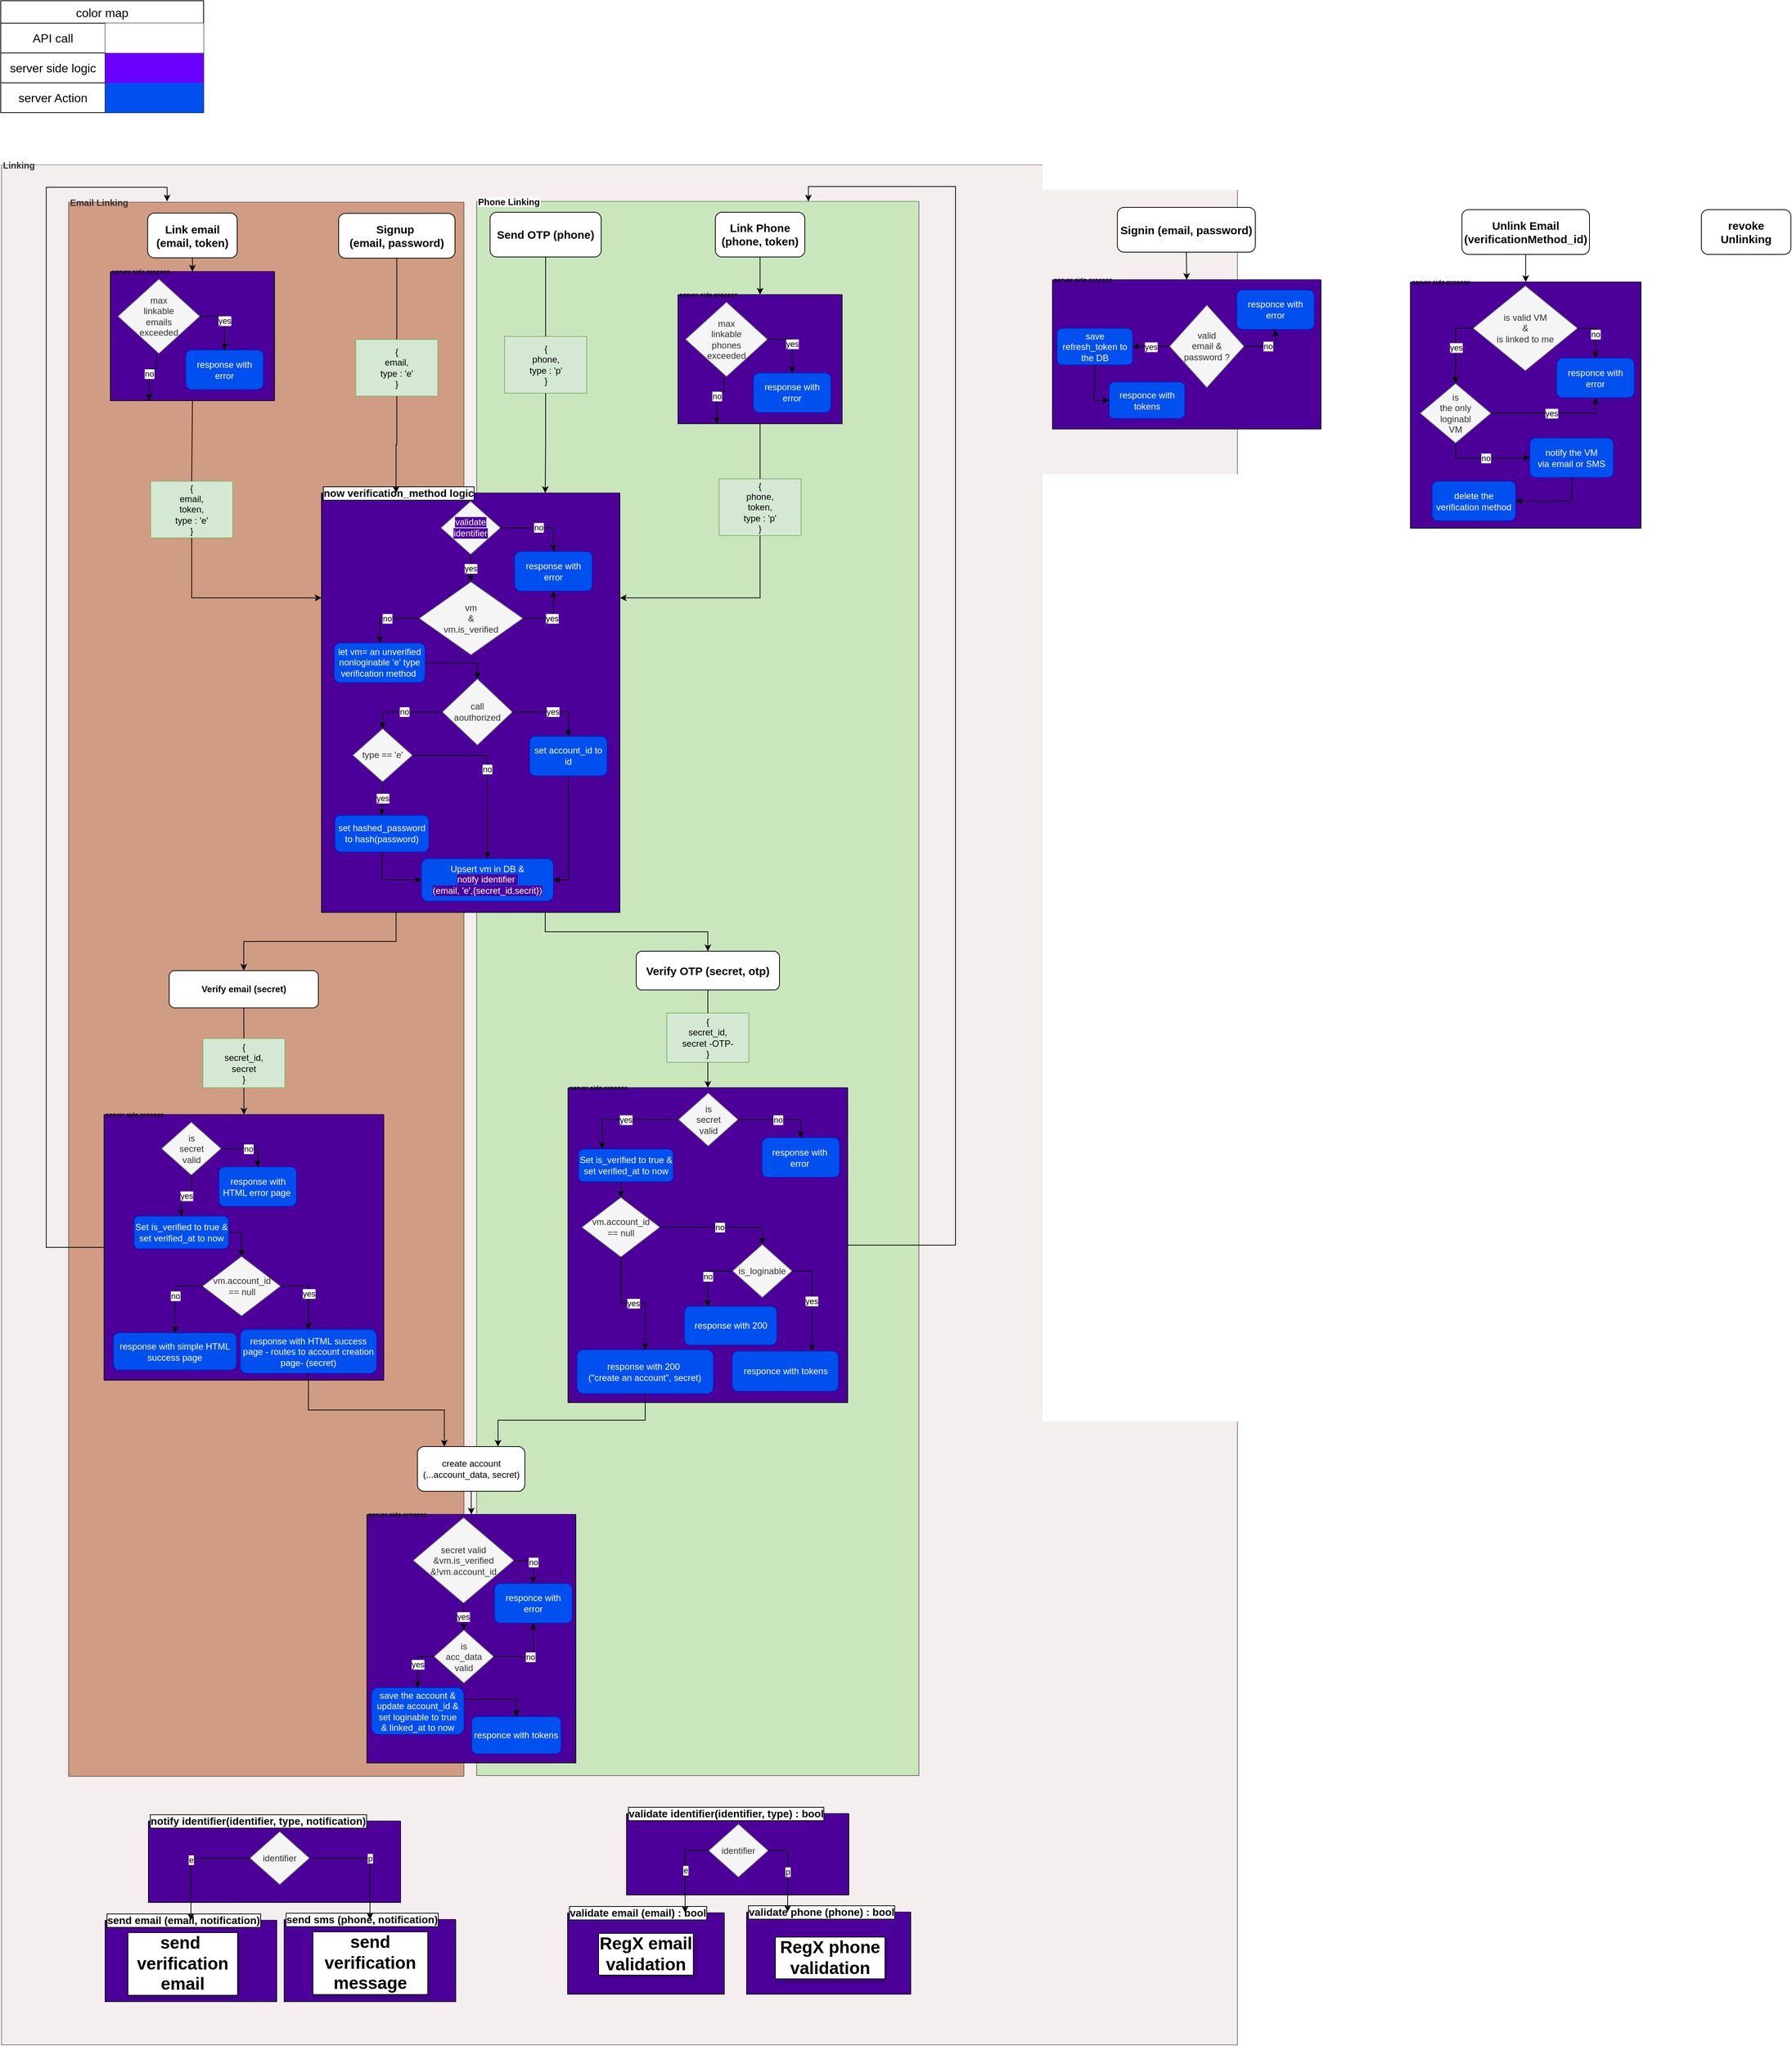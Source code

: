 <mxfile version="24.7.16" pages="2">
  <diagram name="Page-1" id="pteTAIGlAc0p7t94jHmJ">
    <mxGraphModel dx="875" dy="435" grid="1" gridSize="10" guides="1" tooltips="1" connect="1" arrows="1" fold="1" page="1" pageScale="1" pageWidth="827" pageHeight="1169" math="0" shadow="0">
      <root>
        <mxCell id="0" />
        <mxCell id="1" parent="0" />
        <mxCell id="v1ZU1jeRRtBtOZHkuNUI-102" value="Linking" style="swimlane;startSize=0;align=left;swimlaneFillColor=#e9dddd;opacity=50;perimeterSpacing=1;fontColor=#333333;fontStyle=1" parent="1" vertex="1">
          <mxGeometry x="11" y="230" width="1657" height="2520" as="geometry" />
        </mxCell>
        <mxCell id="v1ZU1jeRRtBtOZHkuNUI-1" value="" style="group" parent="v1ZU1jeRRtBtOZHkuNUI-102" vertex="1" connectable="0">
          <mxGeometry x="759" y="2210" width="460" height="242" as="geometry" />
        </mxCell>
        <mxCell id="6JdxFMKGJGce-00UMF8G-4" value="validate phone (phone) : bool" style="swimlane;startSize=0;swimlaneFillColor=#4C0099;fontStyle=1;align=left;fontSize=14;labelBackgroundColor=default;labelBorderColor=default;whiteSpace=wrap;" parent="v1ZU1jeRRtBtOZHkuNUI-1" vertex="1">
          <mxGeometry x="240" y="132" width="220" height="110" as="geometry" />
        </mxCell>
        <mxCell id="mAUX-7upIq6EtIR3mSXo-9" value="RegX phone validation" style="text;html=1;align=center;verticalAlign=middle;whiteSpace=wrap;rounded=0;labelBackgroundColor=default;labelBorderColor=default;textShadow=1;fontSize=23;fontStyle=1" parent="6JdxFMKGJGce-00UMF8G-4" vertex="1">
          <mxGeometry x="37" y="30.56" width="150" height="60" as="geometry" />
        </mxCell>
        <mxCell id="mAUX-7upIq6EtIR3mSXo-5" value="validate email (email) : bool" style="swimlane;startSize=0;swimlaneFillColor=#4C0099;fontStyle=1;align=left;fontSize=14;labelBackgroundColor=default;labelBorderColor=default;whiteSpace=wrap;" parent="v1ZU1jeRRtBtOZHkuNUI-1" vertex="1">
          <mxGeometry y="133" width="210" height="109" as="geometry" />
        </mxCell>
        <mxCell id="mAUX-7upIq6EtIR3mSXo-8" value="RegX email validation" style="text;html=1;align=center;verticalAlign=middle;whiteSpace=wrap;rounded=0;labelBackgroundColor=default;labelBorderColor=default;textShadow=1;fontSize=23;fontStyle=1" parent="mAUX-7upIq6EtIR3mSXo-5" vertex="1">
          <mxGeometry x="40" y="25" width="130" height="60" as="geometry" />
        </mxCell>
        <mxCell id="mAUX-7upIq6EtIR3mSXo-10" value="validate identifier(identifier, type) : bool" style="swimlane;startSize=0;swimlaneFillColor=#4C0099;fontStyle=1;align=left;fontSize=14;labelBackgroundColor=default;labelBorderColor=default;whiteSpace=wrap;" parent="v1ZU1jeRRtBtOZHkuNUI-1" vertex="1">
          <mxGeometry x="79" width="298" height="109" as="geometry" />
        </mxCell>
        <mxCell id="mAUX-7upIq6EtIR3mSXo-11" value="identifier" style="rhombus;whiteSpace=wrap;html=1;fillColor=#f5f5f5;fontColor=#333333;strokeColor=#666666;" parent="mAUX-7upIq6EtIR3mSXo-10" vertex="1">
          <mxGeometry x="110" y="14.0" width="80" height="71.29" as="geometry" />
        </mxCell>
        <mxCell id="mAUX-7upIq6EtIR3mSXo-13" value="e" style="edgeStyle=orthogonalEdgeStyle;rounded=0;orthogonalLoop=1;jettySize=auto;html=1;exitX=0;exitY=0.5;exitDx=0;exitDy=0;entryX=0.75;entryY=0;entryDx=0;entryDy=0;" parent="v1ZU1jeRRtBtOZHkuNUI-1" source="mAUX-7upIq6EtIR3mSXo-11" target="mAUX-7upIq6EtIR3mSXo-5" edge="1">
          <mxGeometry relative="1" as="geometry">
            <mxPoint x="175.04" y="-93.3" as="targetPoint" />
          </mxGeometry>
        </mxCell>
        <mxCell id="mAUX-7upIq6EtIR3mSXo-12" value="p" style="edgeStyle=orthogonalEdgeStyle;rounded=0;orthogonalLoop=1;jettySize=auto;html=1;exitX=1;exitY=0.5;exitDx=0;exitDy=0;entryX=0.25;entryY=0;entryDx=0;entryDy=0;" parent="v1ZU1jeRRtBtOZHkuNUI-1" source="mAUX-7upIq6EtIR3mSXo-11" target="6JdxFMKGJGce-00UMF8G-4" edge="1">
          <mxGeometry relative="1" as="geometry">
            <mxPoint x="297.04" y="7.7" as="targetPoint" />
          </mxGeometry>
        </mxCell>
        <mxCell id="v1ZU1jeRRtBtOZHkuNUI-16" value="" style="group" parent="v1ZU1jeRRtBtOZHkuNUI-102" vertex="1" connectable="0">
          <mxGeometry x="139" y="2220" width="480" height="242" as="geometry" />
        </mxCell>
        <mxCell id="v1ZU1jeRRtBtOZHkuNUI-17" value="send sms (phone, notification)" style="swimlane;startSize=0;swimlaneFillColor=#4C0099;fontStyle=1;align=left;fontSize=14;labelBackgroundColor=default;labelBorderColor=default;whiteSpace=wrap;" parent="v1ZU1jeRRtBtOZHkuNUI-16" vertex="1">
          <mxGeometry x="240" y="132" width="230" height="110" as="geometry" />
        </mxCell>
        <mxCell id="v1ZU1jeRRtBtOZHkuNUI-18" value="send verification message" style="text;html=1;align=center;verticalAlign=middle;whiteSpace=wrap;rounded=0;labelBackgroundColor=default;labelBorderColor=default;textShadow=1;fontSize=23;fontStyle=1" parent="v1ZU1jeRRtBtOZHkuNUI-17" vertex="1">
          <mxGeometry x="37" y="12.56" width="157" height="90" as="geometry" />
        </mxCell>
        <mxCell id="v1ZU1jeRRtBtOZHkuNUI-19" value="send email (email, notification)" style="swimlane;startSize=0;swimlaneFillColor=#4C0099;fontStyle=1;align=left;fontSize=14;labelBackgroundColor=default;labelBorderColor=default;whiteSpace=wrap;" parent="v1ZU1jeRRtBtOZHkuNUI-16" vertex="1">
          <mxGeometry y="133" width="230" height="109" as="geometry" />
        </mxCell>
        <mxCell id="v1ZU1jeRRtBtOZHkuNUI-20" value="send&amp;nbsp; verification&lt;div&gt;email&lt;/div&gt;" style="text;html=1;align=center;verticalAlign=middle;whiteSpace=wrap;rounded=0;labelBackgroundColor=default;labelBorderColor=default;textShadow=1;fontSize=23;fontStyle=1" parent="v1ZU1jeRRtBtOZHkuNUI-19" vertex="1">
          <mxGeometry x="29" y="18" width="150" height="80" as="geometry" />
        </mxCell>
        <mxCell id="v1ZU1jeRRtBtOZHkuNUI-21" value="notify identifier(identifier, type, notification)" style="swimlane;startSize=0;swimlaneFillColor=#4C0099;fontStyle=1;align=left;fontSize=14;labelBackgroundColor=default;labelBorderColor=default;whiteSpace=wrap;" parent="v1ZU1jeRRtBtOZHkuNUI-16" vertex="1">
          <mxGeometry x="58" width="338" height="109" as="geometry" />
        </mxCell>
        <mxCell id="v1ZU1jeRRtBtOZHkuNUI-22" value="identifier" style="rhombus;whiteSpace=wrap;html=1;fillColor=#f5f5f5;fontColor=#333333;strokeColor=#666666;" parent="v1ZU1jeRRtBtOZHkuNUI-21" vertex="1">
          <mxGeometry x="136" y="14.0" width="80" height="71.29" as="geometry" />
        </mxCell>
        <mxCell id="v1ZU1jeRRtBtOZHkuNUI-23" value="e" style="edgeStyle=orthogonalEdgeStyle;rounded=0;orthogonalLoop=1;jettySize=auto;html=1;exitX=0;exitY=0.5;exitDx=0;exitDy=0;entryX=0.5;entryY=0;entryDx=0;entryDy=0;" parent="v1ZU1jeRRtBtOZHkuNUI-16" source="v1ZU1jeRRtBtOZHkuNUI-22" target="v1ZU1jeRRtBtOZHkuNUI-19" edge="1">
          <mxGeometry relative="1" as="geometry">
            <mxPoint x="175.04" y="-93.3" as="targetPoint" />
          </mxGeometry>
        </mxCell>
        <mxCell id="v1ZU1jeRRtBtOZHkuNUI-24" value="p" style="edgeStyle=orthogonalEdgeStyle;rounded=0;orthogonalLoop=1;jettySize=auto;html=1;exitX=1;exitY=0.5;exitDx=0;exitDy=0;" parent="v1ZU1jeRRtBtOZHkuNUI-16" source="v1ZU1jeRRtBtOZHkuNUI-22" target="v1ZU1jeRRtBtOZHkuNUI-17" edge="1">
          <mxGeometry relative="1" as="geometry">
            <mxPoint x="297.04" y="7.7" as="targetPoint" />
          </mxGeometry>
        </mxCell>
        <mxCell id="v1ZU1jeRRtBtOZHkuNUI-87" style="edgeStyle=orthogonalEdgeStyle;rounded=0;orthogonalLoop=1;jettySize=auto;html=1;entryX=0.5;entryY=0;entryDx=0;entryDy=0;" parent="v1ZU1jeRRtBtOZHkuNUI-102" source="v1ZU1jeRRtBtOZHkuNUI-88" target="v1ZU1jeRRtBtOZHkuNUI-89" edge="1">
          <mxGeometry relative="1" as="geometry" />
        </mxCell>
        <mxCell id="9fSp8sO44n7Tz8PfT3hy-3" value="Email Linking" style="swimlane;startSize=0;align=left;fillColor=none;fontColor=#333333;strokeColor=#000000;gradientColor=none;swimlaneFillColor=#AD4D1D;opacity=50;strokeWidth=1;perimeterSpacing=1;" parent="v1ZU1jeRRtBtOZHkuNUI-102" vertex="1">
          <mxGeometry x="90" y="50" width="530" height="2110" as="geometry" />
        </mxCell>
        <mxCell id="WjPGS6aV06rKY_8aKDoy-6" style="edgeStyle=orthogonalEdgeStyle;rounded=0;orthogonalLoop=1;jettySize=auto;html=1;entryX=0.5;entryY=0;entryDx=0;entryDy=0;" parent="9fSp8sO44n7Tz8PfT3hy-3" edge="1">
          <mxGeometry relative="1" as="geometry">
            <mxPoint x="233.71" y="1582" as="sourcePoint" />
          </mxGeometry>
        </mxCell>
        <mxCell id="_Lz6I93l5ru_T4zFbFvI-3" value="Verify email (secret)" style="rounded=1;whiteSpace=wrap;html=1;fontStyle=1" parent="9fSp8sO44n7Tz8PfT3hy-3" vertex="1">
          <mxGeometry x="134.83" y="1030" width="200" height="50" as="geometry" />
        </mxCell>
        <mxCell id="NCtWmSiecl5yez9ghkOs-37" style="edgeStyle=orthogonalEdgeStyle;rounded=0;orthogonalLoop=1;jettySize=auto;html=1;entryX=0.25;entryY=0;entryDx=0;entryDy=0;exitX=0;exitY=0.5;exitDx=0;exitDy=0;" edge="1" parent="9fSp8sO44n7Tz8PfT3hy-3" source="ZFrwRgd-oDH84CEfDE7K-3" target="9fSp8sO44n7Tz8PfT3hy-3">
          <mxGeometry relative="1" as="geometry">
            <Array as="points">
              <mxPoint x="-30" y="1401" />
              <mxPoint x="-30" y="-20" />
              <mxPoint x="132" y="-20" />
            </Array>
          </mxGeometry>
        </mxCell>
        <mxCell id="ZFrwRgd-oDH84CEfDE7K-3" value="server side process" style="swimlane;startSize=0;swimlaneFillColor=#4C0099;fontStyle=0;align=left;fontSize=9;" parent="9fSp8sO44n7Tz8PfT3hy-3" vertex="1">
          <mxGeometry x="47.5" y="1223" width="375" height="356" as="geometry" />
        </mxCell>
        <mxCell id="ZFrwRgd-oDH84CEfDE7K-4" value="is&lt;br&gt;secret&lt;br&gt;valid" style="rhombus;whiteSpace=wrap;html=1;fillColor=#f5f5f5;fontColor=#333333;strokeColor=#666666;" parent="ZFrwRgd-oDH84CEfDE7K-3" vertex="1">
          <mxGeometry x="77.0" y="10" width="80" height="71.29" as="geometry" />
        </mxCell>
        <mxCell id="ZFrwRgd-oDH84CEfDE7K-5" value="no" style="edgeStyle=orthogonalEdgeStyle;rounded=0;orthogonalLoop=1;jettySize=auto;html=1;entryX=0.5;entryY=0;entryDx=0;entryDy=0;exitX=1;exitY=0.5;exitDx=0;exitDy=0;" parent="ZFrwRgd-oDH84CEfDE7K-3" source="ZFrwRgd-oDH84CEfDE7K-4" target="ZFrwRgd-oDH84CEfDE7K-7" edge="1">
          <mxGeometry relative="1" as="geometry">
            <mxPoint x="182.04" y="88.7" as="targetPoint" />
          </mxGeometry>
        </mxCell>
        <mxCell id="ZFrwRgd-oDH84CEfDE7K-6" value="yes" style="edgeStyle=orthogonalEdgeStyle;rounded=0;orthogonalLoop=1;jettySize=auto;html=1;entryX=0.5;entryY=0;entryDx=0;entryDy=0;" parent="ZFrwRgd-oDH84CEfDE7K-3" source="ZFrwRgd-oDH84CEfDE7K-4" target="ZFrwRgd-oDH84CEfDE7K-8" edge="1">
          <mxGeometry relative="1" as="geometry">
            <mxPoint x="90.04" y="127.7" as="targetPoint" />
          </mxGeometry>
        </mxCell>
        <mxCell id="ZFrwRgd-oDH84CEfDE7K-7" value="response with HTML error page&amp;nbsp;" style="rounded=1;whiteSpace=wrap;html=1;fillColor=#0050ef;fontColor=#ffffff;strokeColor=#001DBC;" parent="ZFrwRgd-oDH84CEfDE7K-3" vertex="1">
          <mxGeometry x="154.0" y="70" width="104.07" height="53.12" as="geometry" />
        </mxCell>
        <mxCell id="WjPGS6aV06rKY_8aKDoy-2" style="edgeStyle=orthogonalEdgeStyle;rounded=0;orthogonalLoop=1;jettySize=auto;html=1;entryX=0.5;entryY=0;entryDx=0;entryDy=0;exitX=1;exitY=0.5;exitDx=0;exitDy=0;" parent="ZFrwRgd-oDH84CEfDE7K-3" source="ZFrwRgd-oDH84CEfDE7K-8" target="WjPGS6aV06rKY_8aKDoy-16" edge="1">
          <mxGeometry relative="1" as="geometry" />
        </mxCell>
        <mxCell id="ZFrwRgd-oDH84CEfDE7K-8" value="Set is_verified to true &amp;amp; set verified_at to now" style="rounded=1;whiteSpace=wrap;html=1;fillColor=#0050ef;fontColor=#ffffff;strokeColor=#001DBC;" parent="ZFrwRgd-oDH84CEfDE7K-3" vertex="1">
          <mxGeometry x="40" y="136.12" width="127" height="43.88" as="geometry" />
        </mxCell>
        <mxCell id="WjPGS6aV06rKY_8aKDoy-1" value="response with HTML success page - routes to account creation page- (secret)" style="rounded=1;whiteSpace=wrap;html=1;fillColor=#0050ef;fontColor=#ffffff;strokeColor=#001DBC;" parent="ZFrwRgd-oDH84CEfDE7K-3" vertex="1">
          <mxGeometry x="182.5" y="288" width="183.07" height="59" as="geometry" />
        </mxCell>
        <mxCell id="WjPGS6aV06rKY_8aKDoy-16" value="vm.account_id&lt;br&gt;== null" style="rhombus;whiteSpace=wrap;html=1;fillColor=#f5f5f5;fontColor=#333333;strokeColor=#666666;" parent="ZFrwRgd-oDH84CEfDE7K-3" vertex="1">
          <mxGeometry x="132" y="190" width="104.73" height="80" as="geometry" />
        </mxCell>
        <mxCell id="WjPGS6aV06rKY_8aKDoy-17" value="no" style="edgeStyle=orthogonalEdgeStyle;rounded=0;orthogonalLoop=1;jettySize=auto;html=1;exitX=0;exitY=0.5;exitDx=0;exitDy=0;" parent="ZFrwRgd-oDH84CEfDE7K-3" source="WjPGS6aV06rKY_8aKDoy-16" target="WjPGS6aV06rKY_8aKDoy-19" edge="1">
          <mxGeometry relative="1" as="geometry">
            <mxPoint x="197.31" y="251.7" as="targetPoint" />
          </mxGeometry>
        </mxCell>
        <mxCell id="WjPGS6aV06rKY_8aKDoy-18" value="yes" style="edgeStyle=orthogonalEdgeStyle;rounded=0;orthogonalLoop=1;jettySize=auto;html=1;entryX=0.5;entryY=0;entryDx=0;entryDy=0;exitX=1;exitY=0.5;exitDx=0;exitDy=0;" parent="ZFrwRgd-oDH84CEfDE7K-3" source="WjPGS6aV06rKY_8aKDoy-16" target="WjPGS6aV06rKY_8aKDoy-1" edge="1">
          <mxGeometry relative="1" as="geometry">
            <mxPoint x="105.31" y="290.7" as="targetPoint" />
          </mxGeometry>
        </mxCell>
        <mxCell id="WjPGS6aV06rKY_8aKDoy-19" value="response with simple HTML success page" style="rounded=1;whiteSpace=wrap;html=1;fillColor=#0050ef;fontColor=#ffffff;strokeColor=#001DBC;" parent="ZFrwRgd-oDH84CEfDE7K-3" vertex="1">
          <mxGeometry x="12.5" y="292.5" width="165" height="50" as="geometry" />
        </mxCell>
        <mxCell id="WjPGS6aV06rKY_8aKDoy-27" style="edgeStyle=orthogonalEdgeStyle;rounded=0;orthogonalLoop=1;jettySize=auto;html=1;entryX=0.5;entryY=0;entryDx=0;entryDy=0;" parent="9fSp8sO44n7Tz8PfT3hy-3" source="WjPGS6aV06rKY_8aKDoy-15" target="l8-0bC7ax2X3n8z345mS-5" edge="1">
          <mxGeometry relative="1" as="geometry" />
        </mxCell>
        <mxCell id="WjPGS6aV06rKY_8aKDoy-15" value="Link email (email, token)" style="rounded=1;whiteSpace=wrap;html=1;fontStyle=1;fontSize=15;" parent="9fSp8sO44n7Tz8PfT3hy-3" vertex="1">
          <mxGeometry x="106" y="14.59" width="120" height="60" as="geometry" />
        </mxCell>
        <mxCell id="l8-0bC7ax2X3n8z345mS-5" value="server side process" style="swimlane;startSize=0;swimlaneFillColor=#4C0099;fontStyle=0;align=left;fontSize=9;" parent="9fSp8sO44n7Tz8PfT3hy-3" vertex="1">
          <mxGeometry x="56" y="93" width="220" height="173" as="geometry" />
        </mxCell>
        <mxCell id="l8-0bC7ax2X3n8z345mS-6" value="max&lt;div&gt;linkable&lt;/div&gt;&lt;div&gt;emails&lt;/div&gt;&lt;div&gt;exceeded&lt;/div&gt;" style="rhombus;whiteSpace=wrap;html=1;fillColor=#f5f5f5;fontColor=#333333;strokeColor=#666666;" parent="l8-0bC7ax2X3n8z345mS-5" vertex="1">
          <mxGeometry x="10" y="10" width="110" height="100" as="geometry" />
        </mxCell>
        <mxCell id="l8-0bC7ax2X3n8z345mS-7" value="yes" style="edgeStyle=orthogonalEdgeStyle;rounded=0;orthogonalLoop=1;jettySize=auto;html=1;entryX=0.5;entryY=0;entryDx=0;entryDy=0;exitX=1;exitY=0.5;exitDx=0;exitDy=0;" parent="l8-0bC7ax2X3n8z345mS-5" source="l8-0bC7ax2X3n8z345mS-6" target="l8-0bC7ax2X3n8z345mS-14" edge="1">
          <mxGeometry relative="1" as="geometry">
            <mxPoint x="182.04" y="101.7" as="targetPoint" />
          </mxGeometry>
        </mxCell>
        <mxCell id="l8-0bC7ax2X3n8z345mS-14" value="response with error" style="rounded=1;whiteSpace=wrap;html=1;fillColor=#0050ef;fontColor=#ffffff;strokeColor=#001DBC;" parent="l8-0bC7ax2X3n8z345mS-5" vertex="1">
          <mxGeometry x="101" y="105" width="104.07" height="53.12" as="geometry" />
        </mxCell>
        <mxCell id="l8-0bC7ax2X3n8z345mS-8" value="no" style="edgeStyle=orthogonalEdgeStyle;rounded=0;orthogonalLoop=1;jettySize=auto;html=1;entryX=0.25;entryY=1;entryDx=0;entryDy=0;" parent="l8-0bC7ax2X3n8z345mS-5" edge="1">
          <mxGeometry relative="1" as="geometry">
            <mxPoint x="52" y="173" as="targetPoint" />
            <mxPoint x="62" y="110.0" as="sourcePoint" />
            <Array as="points">
              <mxPoint x="62" y="130" />
              <mxPoint x="52" y="130" />
            </Array>
          </mxGeometry>
        </mxCell>
        <mxCell id="v1ZU1jeRRtBtOZHkuNUI-12" value="Signup&amp;nbsp;&lt;br&gt;(email, password)" style="rounded=1;whiteSpace=wrap;html=1;fontStyle=1;fontSize=15;" parent="9fSp8sO44n7Tz8PfT3hy-3" vertex="1">
          <mxGeometry x="362" y="15" width="156" height="60" as="geometry" />
        </mxCell>
        <mxCell id="v1ZU1jeRRtBtOZHkuNUI-67" value="" style="group" parent="9fSp8sO44n7Tz8PfT3hy-3" vertex="1" connectable="0">
          <mxGeometry x="110" y="310" width="110" height="170" as="geometry" />
        </mxCell>
        <mxCell id="v1ZU1jeRRtBtOZHkuNUI-70" value="{&lt;div&gt;email,&lt;br&gt;&lt;div&gt;token,&lt;br&gt;&lt;div&gt;type : &#39;e&#39;&lt;/div&gt;&lt;div&gt;}&lt;/div&gt;&lt;/div&gt;&lt;/div&gt;" style="html=1;whiteSpace=wrap;fillColor=#d5e8d4;strokeColor=#82b366;" parent="v1ZU1jeRRtBtOZHkuNUI-67" vertex="1">
          <mxGeometry y="64" width="110" height="76" as="geometry" />
        </mxCell>
        <mxCell id="v1ZU1jeRRtBtOZHkuNUI-69" value="" style="endArrow=none;html=1;rounded=0;entryX=0.5;entryY=0;entryDx=0;entryDy=0;exitX=0.5;exitY=1;exitDx=0;exitDy=0;" parent="9fSp8sO44n7Tz8PfT3hy-3" source="l8-0bC7ax2X3n8z345mS-5" target="v1ZU1jeRRtBtOZHkuNUI-70" edge="1">
          <mxGeometry width="50" height="50" relative="1" as="geometry">
            <mxPoint x="161" y="310" as="sourcePoint" />
            <mxPoint x="732" y="440" as="targetPoint" />
            <Array as="points" />
          </mxGeometry>
        </mxCell>
        <mxCell id="v1ZU1jeRRtBtOZHkuNUI-71" value="" style="group" parent="9fSp8sO44n7Tz8PfT3hy-3" vertex="1" connectable="0">
          <mxGeometry x="385" y="120" width="110" height="170" as="geometry" />
        </mxCell>
        <mxCell id="v1ZU1jeRRtBtOZHkuNUI-74" value="{&lt;div&gt;email,&lt;div&gt;&lt;div&gt;type : &#39;e&#39;&lt;/div&gt;&lt;div&gt;}&lt;/div&gt;&lt;/div&gt;&lt;/div&gt;" style="html=1;whiteSpace=wrap;fillColor=#d5e8d4;strokeColor=#82b366;" parent="v1ZU1jeRRtBtOZHkuNUI-71" vertex="1">
          <mxGeometry y="64" width="110" height="76" as="geometry" />
        </mxCell>
        <mxCell id="v1ZU1jeRRtBtOZHkuNUI-73" value="" style="endArrow=none;html=1;rounded=0;entryX=0.5;entryY=0;entryDx=0;entryDy=0;exitX=0.5;exitY=1;exitDx=0;exitDy=0;" parent="9fSp8sO44n7Tz8PfT3hy-3" source="v1ZU1jeRRtBtOZHkuNUI-12" target="v1ZU1jeRRtBtOZHkuNUI-74" edge="1">
          <mxGeometry width="50" height="50" relative="1" as="geometry">
            <mxPoint x="440" y="120" as="sourcePoint" />
            <mxPoint x="1011" y="250" as="targetPoint" />
            <Array as="points" />
          </mxGeometry>
        </mxCell>
        <mxCell id="NCtWmSiecl5yez9ghkOs-33" value="" style="group" vertex="1" connectable="0" parent="9fSp8sO44n7Tz8PfT3hy-3">
          <mxGeometry x="180" y="1054" width="110" height="170" as="geometry" />
        </mxCell>
        <mxCell id="NCtWmSiecl5yez9ghkOs-35" value="{&lt;div&gt;secret_id,&lt;/div&gt;&lt;div&gt;secret&lt;/div&gt;&lt;div&gt;}&lt;/div&gt;" style="html=1;whiteSpace=wrap;fillColor=#d5e8d4;strokeColor=#82b366;" vertex="1" parent="NCtWmSiecl5yez9ghkOs-33">
          <mxGeometry y="67" width="110" height="66" as="geometry" />
        </mxCell>
        <mxCell id="NCtWmSiecl5yez9ghkOs-36" value="" style="endArrow=none;html=1;rounded=0;entryX=0.5;entryY=0;entryDx=0;entryDy=0;exitX=0.5;exitY=1;exitDx=0;exitDy=0;" edge="1" parent="9fSp8sO44n7Tz8PfT3hy-3" target="NCtWmSiecl5yez9ghkOs-35" source="_Lz6I93l5ru_T4zFbFvI-3">
          <mxGeometry width="50" height="50" relative="1" as="geometry">
            <mxPoint x="235" y="1081" as="sourcePoint" />
            <mxPoint x="806" y="1211" as="targetPoint" />
            <Array as="points" />
          </mxGeometry>
        </mxCell>
        <mxCell id="NCtWmSiecl5yez9ghkOs-34" style="edgeStyle=orthogonalEdgeStyle;rounded=0;orthogonalLoop=1;jettySize=auto;html=1;entryX=0.5;entryY=0;entryDx=0;entryDy=0;" edge="1" parent="9fSp8sO44n7Tz8PfT3hy-3" source="NCtWmSiecl5yez9ghkOs-35" target="ZFrwRgd-oDH84CEfDE7K-3">
          <mxGeometry relative="1" as="geometry">
            <mxPoint x="235" y="1251" as="targetPoint" />
          </mxGeometry>
        </mxCell>
        <mxCell id="v1ZU1jeRRtBtOZHkuNUI-25" value="Phone Linking" style="swimlane;startSize=0;align=left;labelBackgroundColor=default;fillColor=#ffffff;gradientColor=none;swimlaneFillColor=#a1df8b;opacity=50;" parent="v1ZU1jeRRtBtOZHkuNUI-102" vertex="1">
          <mxGeometry x="637" y="49" width="593" height="2110" as="geometry" />
        </mxCell>
        <mxCell id="6JdxFMKGJGce-00UMF8G-3" value="Send OTP (phone)" style="rounded=1;whiteSpace=wrap;html=1;fontStyle=1;fontSize=15;" parent="v1ZU1jeRRtBtOZHkuNUI-25" vertex="1">
          <mxGeometry x="18" y="14.45" width="149" height="60" as="geometry" />
        </mxCell>
        <mxCell id="6JdxFMKGJGce-00UMF8G-13" value="Link Phone (phone, token)" style="rounded=1;whiteSpace=wrap;html=1;fontStyle=1;fontSize=15;" parent="v1ZU1jeRRtBtOZHkuNUI-25" vertex="1">
          <mxGeometry x="320" y="14.45" width="120" height="60" as="geometry" />
        </mxCell>
        <mxCell id="6JdxFMKGJGce-00UMF8G-7" value="server side process" style="swimlane;startSize=0;swimlaneFillColor=#4C0099;fontStyle=0;align=left;fontSize=9;" parent="v1ZU1jeRRtBtOZHkuNUI-25" vertex="1">
          <mxGeometry x="270" y="124.86" width="220" height="173" as="geometry" />
        </mxCell>
        <mxCell id="6JdxFMKGJGce-00UMF8G-8" value="max&lt;div&gt;linkable&lt;/div&gt;&lt;div&gt;phones&lt;/div&gt;&lt;div&gt;exceeded&lt;/div&gt;" style="rhombus;whiteSpace=wrap;html=1;fillColor=#f5f5f5;fontColor=#333333;strokeColor=#666666;" parent="6JdxFMKGJGce-00UMF8G-7" vertex="1">
          <mxGeometry x="10" y="10" width="110" height="100" as="geometry" />
        </mxCell>
        <mxCell id="6JdxFMKGJGce-00UMF8G-9" value="yes" style="edgeStyle=orthogonalEdgeStyle;rounded=0;orthogonalLoop=1;jettySize=auto;html=1;entryX=0.5;entryY=0;entryDx=0;entryDy=0;exitX=1;exitY=0.5;exitDx=0;exitDy=0;" parent="6JdxFMKGJGce-00UMF8G-7" source="6JdxFMKGJGce-00UMF8G-8" target="6JdxFMKGJGce-00UMF8G-10" edge="1">
          <mxGeometry relative="1" as="geometry">
            <mxPoint x="182.04" y="101.7" as="targetPoint" />
          </mxGeometry>
        </mxCell>
        <mxCell id="6JdxFMKGJGce-00UMF8G-10" value="response with error" style="rounded=1;whiteSpace=wrap;html=1;fillColor=#0050ef;fontColor=#ffffff;strokeColor=#001DBC;" parent="6JdxFMKGJGce-00UMF8G-7" vertex="1">
          <mxGeometry x="101" y="105" width="104.07" height="53.12" as="geometry" />
        </mxCell>
        <mxCell id="6JdxFMKGJGce-00UMF8G-11" value="no" style="edgeStyle=orthogonalEdgeStyle;rounded=0;orthogonalLoop=1;jettySize=auto;html=1;entryX=0.25;entryY=1;entryDx=0;entryDy=0;" parent="6JdxFMKGJGce-00UMF8G-7" edge="1">
          <mxGeometry relative="1" as="geometry">
            <mxPoint x="52" y="173" as="targetPoint" />
            <mxPoint x="62" y="110.0" as="sourcePoint" />
            <Array as="points">
              <mxPoint x="62" y="130" />
              <mxPoint x="52" y="130" />
            </Array>
          </mxGeometry>
        </mxCell>
        <mxCell id="mAUX-7upIq6EtIR3mSXo-4" style="edgeStyle=orthogonalEdgeStyle;rounded=0;orthogonalLoop=1;jettySize=auto;html=1;" parent="v1ZU1jeRRtBtOZHkuNUI-25" source="6JdxFMKGJGce-00UMF8G-13" target="6JdxFMKGJGce-00UMF8G-7" edge="1">
          <mxGeometry relative="1" as="geometry" />
        </mxCell>
        <mxCell id="v1ZU1jeRRtBtOZHkuNUI-76" value="" style="group" parent="v1ZU1jeRRtBtOZHkuNUI-25" vertex="1" connectable="0">
          <mxGeometry x="325" y="307.86" width="110" height="170" as="geometry" />
        </mxCell>
        <mxCell id="v1ZU1jeRRtBtOZHkuNUI-79" value="{&lt;div&gt;phone,&lt;br&gt;&lt;div&gt;token,&lt;br&gt;&lt;div&gt;type : &#39;p&#39;&lt;/div&gt;&lt;div&gt;}&lt;/div&gt;&lt;/div&gt;&lt;/div&gt;" style="html=1;whiteSpace=wrap;fillColor=#d5e8d4;strokeColor=#82b366;" parent="v1ZU1jeRRtBtOZHkuNUI-76" vertex="1">
          <mxGeometry y="64" width="110" height="76" as="geometry" />
        </mxCell>
        <mxCell id="v1ZU1jeRRtBtOZHkuNUI-78" value="" style="endArrow=none;html=1;rounded=0;entryX=0.5;entryY=0;entryDx=0;entryDy=0;exitX=0.5;exitY=1;exitDx=0;exitDy=0;" parent="v1ZU1jeRRtBtOZHkuNUI-25" source="6JdxFMKGJGce-00UMF8G-7" target="v1ZU1jeRRtBtOZHkuNUI-79" edge="1">
          <mxGeometry width="50" height="50" relative="1" as="geometry">
            <mxPoint x="380" y="307.86" as="sourcePoint" />
            <mxPoint x="951" y="437.86" as="targetPoint" />
            <Array as="points" />
          </mxGeometry>
        </mxCell>
        <mxCell id="v1ZU1jeRRtBtOZHkuNUI-82" value="" style="group" parent="v1ZU1jeRRtBtOZHkuNUI-25" vertex="1" connectable="0">
          <mxGeometry x="37.5" y="117" width="110" height="170" as="geometry" />
        </mxCell>
        <mxCell id="v1ZU1jeRRtBtOZHkuNUI-85" value="{&lt;div&gt;phone,&lt;div&gt;&lt;div&gt;type : &#39;p&#39;&lt;/div&gt;&lt;div&gt;}&lt;/div&gt;&lt;/div&gt;&lt;/div&gt;" style="html=1;whiteSpace=wrap;fillColor=#d5e8d4;strokeColor=#82b366;" parent="v1ZU1jeRRtBtOZHkuNUI-82" vertex="1">
          <mxGeometry y="64" width="110" height="76" as="geometry" />
        </mxCell>
        <mxCell id="v1ZU1jeRRtBtOZHkuNUI-84" value="" style="endArrow=none;html=1;rounded=0;entryX=0.5;entryY=0;entryDx=0;entryDy=0;exitX=0.5;exitY=1;exitDx=0;exitDy=0;" parent="v1ZU1jeRRtBtOZHkuNUI-25" source="6JdxFMKGJGce-00UMF8G-3" target="v1ZU1jeRRtBtOZHkuNUI-85" edge="1">
          <mxGeometry width="50" height="50" relative="1" as="geometry">
            <mxPoint x="92.5" y="117" as="sourcePoint" />
            <mxPoint x="663.5" y="247" as="targetPoint" />
            <Array as="points" />
          </mxGeometry>
        </mxCell>
        <mxCell id="6JdxFMKGJGce-00UMF8G-5" value="Verify OTP (secret, otp)" style="rounded=1;whiteSpace=wrap;html=1;fontStyle=1;fontSize=15;" parent="v1ZU1jeRRtBtOZHkuNUI-25" vertex="1">
          <mxGeometry x="214" y="1005" width="192" height="52" as="geometry" />
        </mxCell>
        <mxCell id="NCtWmSiecl5yez9ghkOs-5" value="" style="group" vertex="1" connectable="0" parent="v1ZU1jeRRtBtOZHkuNUI-25">
          <mxGeometry x="255" y="1024" width="110" height="170" as="geometry" />
        </mxCell>
        <mxCell id="NCtWmSiecl5yez9ghkOs-7" value="{&lt;div&gt;secret_id,&lt;/div&gt;&lt;div&gt;secret -OTP-&lt;/div&gt;&lt;div&gt;}&lt;/div&gt;" style="html=1;whiteSpace=wrap;fillColor=#d5e8d4;strokeColor=#82b366;" vertex="1" parent="NCtWmSiecl5yez9ghkOs-5">
          <mxGeometry y="64" width="110" height="66" as="geometry" />
        </mxCell>
        <mxCell id="NCtWmSiecl5yez9ghkOs-59" style="edgeStyle=orthogonalEdgeStyle;rounded=0;orthogonalLoop=1;jettySize=auto;html=1;entryX=0.75;entryY=0;entryDx=0;entryDy=0;exitX=1;exitY=0.5;exitDx=0;exitDy=0;" edge="1" parent="v1ZU1jeRRtBtOZHkuNUI-25" source="NCtWmSiecl5yez9ghkOs-39" target="v1ZU1jeRRtBtOZHkuNUI-25">
          <mxGeometry relative="1" as="geometry">
            <Array as="points">
              <mxPoint x="642" y="1399" />
              <mxPoint x="642" y="-20" />
              <mxPoint x="445" y="-20" />
            </Array>
          </mxGeometry>
        </mxCell>
        <mxCell id="NCtWmSiecl5yez9ghkOs-39" value="server side process" style="swimlane;startSize=0;swimlaneFillColor=#4C0099;fontStyle=0;align=left;fontSize=9;" vertex="1" parent="v1ZU1jeRRtBtOZHkuNUI-25">
          <mxGeometry x="122.5" y="1188" width="375" height="422" as="geometry" />
        </mxCell>
        <mxCell id="NCtWmSiecl5yez9ghkOs-40" value="is&lt;br&gt;secret&lt;br&gt;valid" style="rhombus;whiteSpace=wrap;html=1;fillColor=#f5f5f5;fontColor=#333333;strokeColor=#666666;" vertex="1" parent="NCtWmSiecl5yez9ghkOs-39">
          <mxGeometry x="148.0" y="7" width="80" height="71.29" as="geometry" />
        </mxCell>
        <mxCell id="NCtWmSiecl5yez9ghkOs-41" value="no" style="edgeStyle=orthogonalEdgeStyle;rounded=0;orthogonalLoop=1;jettySize=auto;html=1;entryX=0.5;entryY=0;entryDx=0;entryDy=0;exitX=1;exitY=0.5;exitDx=0;exitDy=0;" edge="1" parent="NCtWmSiecl5yez9ghkOs-39" source="NCtWmSiecl5yez9ghkOs-40" target="NCtWmSiecl5yez9ghkOs-43">
          <mxGeometry relative="1" as="geometry">
            <mxPoint x="182.04" y="88.7" as="targetPoint" />
          </mxGeometry>
        </mxCell>
        <mxCell id="NCtWmSiecl5yez9ghkOs-42" value="yes" style="edgeStyle=orthogonalEdgeStyle;rounded=0;orthogonalLoop=1;jettySize=auto;html=1;entryX=0.25;entryY=0;entryDx=0;entryDy=0;exitX=0;exitY=0.5;exitDx=0;exitDy=0;" edge="1" parent="NCtWmSiecl5yez9ghkOs-39" source="NCtWmSiecl5yez9ghkOs-40" target="NCtWmSiecl5yez9ghkOs-45">
          <mxGeometry relative="1" as="geometry">
            <mxPoint x="90.04" y="127.7" as="targetPoint" />
          </mxGeometry>
        </mxCell>
        <mxCell id="NCtWmSiecl5yez9ghkOs-43" value="response with&amp;nbsp; error&amp;nbsp;" style="rounded=1;whiteSpace=wrap;html=1;fillColor=#0050ef;fontColor=#ffffff;strokeColor=#001DBC;" vertex="1" parent="NCtWmSiecl5yez9ghkOs-39">
          <mxGeometry x="260.0" y="67" width="104.07" height="53.12" as="geometry" />
        </mxCell>
        <mxCell id="NCtWmSiecl5yez9ghkOs-44" style="edgeStyle=orthogonalEdgeStyle;rounded=0;orthogonalLoop=1;jettySize=auto;html=1;entryX=0.5;entryY=0;entryDx=0;entryDy=0;exitX=0.5;exitY=1;exitDx=0;exitDy=0;" edge="1" parent="NCtWmSiecl5yez9ghkOs-39" source="NCtWmSiecl5yez9ghkOs-45" target="NCtWmSiecl5yez9ghkOs-47">
          <mxGeometry relative="1" as="geometry" />
        </mxCell>
        <mxCell id="NCtWmSiecl5yez9ghkOs-45" value="Set is_verified to true &amp;amp; set verified_at to now" style="rounded=1;whiteSpace=wrap;html=1;fillColor=#0050ef;fontColor=#ffffff;strokeColor=#001DBC;" vertex="1" parent="NCtWmSiecl5yez9ghkOs-39">
          <mxGeometry x="14" y="82.12" width="127" height="43.88" as="geometry" />
        </mxCell>
        <mxCell id="NCtWmSiecl5yez9ghkOs-46" value="response with 200&amp;nbsp;&lt;div&gt;(&quot;create an account&quot;, secret)&lt;/div&gt;" style="rounded=1;whiteSpace=wrap;html=1;fillColor=#0050ef;fontColor=#ffffff;strokeColor=#001DBC;" vertex="1" parent="NCtWmSiecl5yez9ghkOs-39">
          <mxGeometry x="11.96" y="351.17" width="183.07" height="59" as="geometry" />
        </mxCell>
        <mxCell id="NCtWmSiecl5yez9ghkOs-47" value="vm.account_id&lt;br&gt;== null" style="rhombus;whiteSpace=wrap;html=1;fillColor=#f5f5f5;fontColor=#333333;strokeColor=#666666;" vertex="1" parent="NCtWmSiecl5yez9ghkOs-39">
          <mxGeometry x="18.5" y="147" width="104.73" height="80" as="geometry" />
        </mxCell>
        <mxCell id="NCtWmSiecl5yez9ghkOs-48" value="no" style="edgeStyle=orthogonalEdgeStyle;rounded=0;orthogonalLoop=1;jettySize=auto;html=1;exitX=1;exitY=0.5;exitDx=0;exitDy=0;entryX=0.5;entryY=0;entryDx=0;entryDy=0;" edge="1" parent="NCtWmSiecl5yez9ghkOs-39" source="NCtWmSiecl5yez9ghkOs-47" target="NCtWmSiecl5yez9ghkOs-52">
          <mxGeometry relative="1" as="geometry">
            <mxPoint x="197.31" y="251.7" as="targetPoint" />
          </mxGeometry>
        </mxCell>
        <mxCell id="NCtWmSiecl5yez9ghkOs-49" value="yes" style="edgeStyle=orthogonalEdgeStyle;rounded=0;orthogonalLoop=1;jettySize=auto;html=1;entryX=0.5;entryY=0;entryDx=0;entryDy=0;exitX=0.5;exitY=1;exitDx=0;exitDy=0;" edge="1" parent="NCtWmSiecl5yez9ghkOs-39" source="NCtWmSiecl5yez9ghkOs-47" target="NCtWmSiecl5yez9ghkOs-46">
          <mxGeometry relative="1" as="geometry">
            <mxPoint x="105.31" y="290.7" as="targetPoint" />
          </mxGeometry>
        </mxCell>
        <mxCell id="NCtWmSiecl5yez9ghkOs-50" value="response with 200" style="rounded=1;whiteSpace=wrap;html=1;fillColor=#0050ef;fontColor=#ffffff;strokeColor=#001DBC;" vertex="1" parent="NCtWmSiecl5yez9ghkOs-39">
          <mxGeometry x="156" y="293" width="124" height="52" as="geometry" />
        </mxCell>
        <mxCell id="NCtWmSiecl5yez9ghkOs-52" value="is_loginable" style="rhombus;whiteSpace=wrap;html=1;fillColor=#f5f5f5;fontColor=#333333;strokeColor=#666666;" vertex="1" parent="NCtWmSiecl5yez9ghkOs-39">
          <mxGeometry x="220.5" y="210" width="80" height="71.29" as="geometry" />
        </mxCell>
        <mxCell id="NCtWmSiecl5yez9ghkOs-53" value="no" style="edgeStyle=orthogonalEdgeStyle;rounded=0;orthogonalLoop=1;jettySize=auto;html=1;entryX=0.25;entryY=0;entryDx=0;entryDy=0;exitX=0;exitY=0.5;exitDx=0;exitDy=0;" edge="1" source="NCtWmSiecl5yez9ghkOs-52" parent="NCtWmSiecl5yez9ghkOs-39" target="NCtWmSiecl5yez9ghkOs-50">
          <mxGeometry relative="1" as="geometry">
            <mxPoint x="132.54" y="207.7" as="targetPoint" />
          </mxGeometry>
        </mxCell>
        <mxCell id="NCtWmSiecl5yez9ghkOs-55" value="responce with tokens" style="rounded=1;whiteSpace=wrap;html=1;fillColor=#0050ef;fontColor=#ffffff;strokeColor=#001DBC;" vertex="1" parent="NCtWmSiecl5yez9ghkOs-39">
          <mxGeometry x="220" y="353" width="142.6" height="54" as="geometry" />
        </mxCell>
        <mxCell id="NCtWmSiecl5yez9ghkOs-54" value="yes" style="edgeStyle=orthogonalEdgeStyle;rounded=0;orthogonalLoop=1;jettySize=auto;html=1;exitX=1;exitY=0.5;exitDx=0;exitDy=0;entryX=0.75;entryY=0;entryDx=0;entryDy=0;" edge="1" source="NCtWmSiecl5yez9ghkOs-52" parent="NCtWmSiecl5yez9ghkOs-39" target="NCtWmSiecl5yez9ghkOs-55">
          <mxGeometry relative="1" as="geometry">
            <mxPoint x="40.54" y="246.7" as="targetPoint" />
          </mxGeometry>
        </mxCell>
        <mxCell id="NCtWmSiecl5yez9ghkOs-8" value="" style="endArrow=none;html=1;rounded=0;entryX=0.5;entryY=0;entryDx=0;entryDy=0;exitX=0.5;exitY=1;exitDx=0;exitDy=0;" edge="1" parent="v1ZU1jeRRtBtOZHkuNUI-25" target="NCtWmSiecl5yez9ghkOs-7" source="6JdxFMKGJGce-00UMF8G-5">
          <mxGeometry width="50" height="50" relative="1" as="geometry">
            <mxPoint x="312" y="1140" as="sourcePoint" />
            <mxPoint x="883" y="1270" as="targetPoint" />
            <Array as="points" />
          </mxGeometry>
        </mxCell>
        <mxCell id="NCtWmSiecl5yez9ghkOs-6" style="edgeStyle=orthogonalEdgeStyle;rounded=0;orthogonalLoop=1;jettySize=auto;html=1;entryX=0.5;entryY=0;entryDx=0;entryDy=0;" edge="1" parent="v1ZU1jeRRtBtOZHkuNUI-25" source="NCtWmSiecl5yez9ghkOs-7" target="NCtWmSiecl5yez9ghkOs-39">
          <mxGeometry relative="1" as="geometry">
            <mxPoint x="312" y="1310" as="targetPoint" />
          </mxGeometry>
        </mxCell>
        <mxCell id="mAUX-7upIq6EtIR3mSXo-3" value="" style="group" parent="v1ZU1jeRRtBtOZHkuNUI-102" vertex="1" connectable="0">
          <mxGeometry x="558" y="528.85" width="271" height="473.15" as="geometry" />
        </mxCell>
        <mxCell id="v1ZU1jeRRtBtOZHkuNUI-27" value="now verification_method logic" style="swimlane;startSize=0;swimlaneFillColor=#4C0099;fontStyle=1;align=left;fontSize=14;labelBackgroundColor=default;labelBorderColor=default;whiteSpace=wrap;container=0;" parent="mAUX-7upIq6EtIR3mSXo-3" vertex="1">
          <mxGeometry x="-129" y="-89" width="400" height="562.15" as="geometry" />
        </mxCell>
        <mxCell id="v1ZU1jeRRtBtOZHkuNUI-46" value="&lt;span style=&quot;background-color: rgb(76, 0, 153);&quot;&gt;&lt;font color=&quot;#ffffff&quot;&gt;validate identifier&lt;/font&gt;&lt;/span&gt;" style="rhombus;whiteSpace=wrap;html=1;fillColor=#f5f5f5;fontColor=#333333;strokeColor=#666666;" parent="mAUX-7upIq6EtIR3mSXo-3" vertex="1">
          <mxGeometry x="30.99" y="-78" width="80" height="71.29" as="geometry" />
        </mxCell>
        <mxCell id="v1ZU1jeRRtBtOZHkuNUI-47" value="response with error" style="rounded=1;whiteSpace=wrap;html=1;fillColor=#0050ef;fontColor=#ffffff;strokeColor=#001DBC;" parent="mAUX-7upIq6EtIR3mSXo-3" vertex="1">
          <mxGeometry x="129.99" y="-10.71" width="104.07" height="53.12" as="geometry" />
        </mxCell>
        <mxCell id="v1ZU1jeRRtBtOZHkuNUI-48" value="&lt;div&gt;vm&lt;/div&gt;&lt;div&gt;&amp;amp;&lt;/div&gt;&lt;div&gt;vm.is_verified&lt;/div&gt;" style="rhombus;whiteSpace=wrap;html=1;fillColor=#f5f5f5;fontColor=#333333;strokeColor=#666666;" parent="mAUX-7upIq6EtIR3mSXo-3" vertex="1">
          <mxGeometry x="1.97" y="30" width="139" height="98" as="geometry" />
        </mxCell>
        <mxCell id="v1ZU1jeRRtBtOZHkuNUI-49" value="let vm= an unverified nonloginable &#39;e&#39; type verification method&amp;nbsp;" style="rounded=1;whiteSpace=wrap;html=1;fillColor=#0050ef;fontColor=#ffffff;strokeColor=#001DBC;" parent="mAUX-7upIq6EtIR3mSXo-3" vertex="1">
          <mxGeometry x="-112.03" y="112" width="122.04" height="53" as="geometry" />
        </mxCell>
        <mxCell id="v1ZU1jeRRtBtOZHkuNUI-50" style="edgeStyle=orthogonalEdgeStyle;rounded=0;orthogonalLoop=1;jettySize=auto;html=1;entryX=0;entryY=0.5;entryDx=0;entryDy=0;exitX=0.5;exitY=1;exitDx=0;exitDy=0;" parent="mAUX-7upIq6EtIR3mSXo-3" source="v1ZU1jeRRtBtOZHkuNUI-51" target="v1ZU1jeRRtBtOZHkuNUI-61" edge="1">
          <mxGeometry relative="1" as="geometry" />
        </mxCell>
        <mxCell id="v1ZU1jeRRtBtOZHkuNUI-51" value="set hashed_password&lt;div&gt;to hash(password)&lt;/div&gt;" style="rounded=1;whiteSpace=wrap;html=1;fillColor=#0050ef;fontColor=#ffffff;strokeColor=#001DBC;" parent="mAUX-7upIq6EtIR3mSXo-3" vertex="1">
          <mxGeometry x="-111.03" y="343" width="126" height="49.17" as="geometry" />
        </mxCell>
        <mxCell id="v1ZU1jeRRtBtOZHkuNUI-52" value="no" style="edgeStyle=orthogonalEdgeStyle;rounded=0;orthogonalLoop=1;jettySize=auto;html=1;entryX=0.5;entryY=0;entryDx=0;entryDy=0;exitX=1;exitY=0.5;exitDx=0;exitDy=0;" parent="mAUX-7upIq6EtIR3mSXo-3" source="v1ZU1jeRRtBtOZHkuNUI-46" target="v1ZU1jeRRtBtOZHkuNUI-47" edge="1">
          <mxGeometry relative="1" as="geometry" />
        </mxCell>
        <mxCell id="v1ZU1jeRRtBtOZHkuNUI-53" value="yes" style="edgeStyle=orthogonalEdgeStyle;rounded=0;orthogonalLoop=1;jettySize=auto;html=1;" parent="mAUX-7upIq6EtIR3mSXo-3" source="v1ZU1jeRRtBtOZHkuNUI-46" target="v1ZU1jeRRtBtOZHkuNUI-48" edge="1">
          <mxGeometry relative="1" as="geometry" />
        </mxCell>
        <mxCell id="v1ZU1jeRRtBtOZHkuNUI-54" value="yes" style="edgeStyle=orthogonalEdgeStyle;rounded=0;orthogonalLoop=1;jettySize=auto;html=1;entryX=0.5;entryY=1;entryDx=0;entryDy=0;exitX=1;exitY=0.5;exitDx=0;exitDy=0;" parent="mAUX-7upIq6EtIR3mSXo-3" source="v1ZU1jeRRtBtOZHkuNUI-48" target="v1ZU1jeRRtBtOZHkuNUI-47" edge="1">
          <mxGeometry relative="1" as="geometry" />
        </mxCell>
        <mxCell id="v1ZU1jeRRtBtOZHkuNUI-55" value="no" style="edgeStyle=orthogonalEdgeStyle;rounded=0;orthogonalLoop=1;jettySize=auto;html=1;entryX=0.5;entryY=0;entryDx=0;entryDy=0;exitX=0;exitY=0.5;exitDx=0;exitDy=0;" parent="mAUX-7upIq6EtIR3mSXo-3" source="v1ZU1jeRRtBtOZHkuNUI-48" target="v1ZU1jeRRtBtOZHkuNUI-49" edge="1">
          <mxGeometry relative="1" as="geometry" />
        </mxCell>
        <mxCell id="v1ZU1jeRRtBtOZHkuNUI-56" style="edgeStyle=orthogonalEdgeStyle;rounded=0;orthogonalLoop=1;jettySize=auto;html=1;entryX=0.5;entryY=0;entryDx=0;entryDy=0;" parent="mAUX-7upIq6EtIR3mSXo-3" source="v1ZU1jeRRtBtOZHkuNUI-49" target="v1ZU1jeRRtBtOZHkuNUI-58" edge="1">
          <mxGeometry relative="1" as="geometry" />
        </mxCell>
        <mxCell id="v1ZU1jeRRtBtOZHkuNUI-57" value="yes" style="edgeStyle=orthogonalEdgeStyle;rounded=0;orthogonalLoop=1;jettySize=auto;html=1;exitX=1;exitY=0.5;exitDx=0;exitDy=0;entryX=0.5;entryY=0;entryDx=0;entryDy=0;" parent="mAUX-7upIq6EtIR3mSXo-3" source="v1ZU1jeRRtBtOZHkuNUI-58" target="v1ZU1jeRRtBtOZHkuNUI-60" edge="1">
          <mxGeometry relative="1" as="geometry" />
        </mxCell>
        <mxCell id="v1ZU1jeRRtBtOZHkuNUI-58" value="call&lt;br&gt;aouthorized" style="rhombus;whiteSpace=wrap;html=1;fillColor=#f5f5f5;fontColor=#333333;strokeColor=#666666;" parent="mAUX-7upIq6EtIR3mSXo-3" vertex="1">
          <mxGeometry x="33.01" y="160" width="94" height="89" as="geometry" />
        </mxCell>
        <mxCell id="v1ZU1jeRRtBtOZHkuNUI-59" style="edgeStyle=orthogonalEdgeStyle;rounded=0;orthogonalLoop=1;jettySize=auto;html=1;entryX=1;entryY=0.5;entryDx=0;entryDy=0;exitX=0.5;exitY=1;exitDx=0;exitDy=0;" parent="mAUX-7upIq6EtIR3mSXo-3" source="v1ZU1jeRRtBtOZHkuNUI-60" target="v1ZU1jeRRtBtOZHkuNUI-61" edge="1">
          <mxGeometry relative="1" as="geometry" />
        </mxCell>
        <mxCell id="v1ZU1jeRRtBtOZHkuNUI-60" value="set account_id to id" style="rounded=1;whiteSpace=wrap;html=1;fillColor=#0050ef;fontColor=#ffffff;strokeColor=#001DBC;" parent="mAUX-7upIq6EtIR3mSXo-3" vertex="1">
          <mxGeometry x="149.97" y="237" width="104.07" height="53.12" as="geometry" />
        </mxCell>
        <mxCell id="v1ZU1jeRRtBtOZHkuNUI-61" value="Upsert vm in DB &amp;amp;&lt;div&gt;&lt;span style=&quot;background-color: rgb(76, 0, 153);&quot;&gt;notify identifier&amp;nbsp;&lt;/span&gt;&lt;/div&gt;&lt;div&gt;&lt;span style=&quot;background-color: rgb(76, 0, 153);&quot;&gt;(email, &#39;e&#39;,{secret_id,secrit})&lt;/span&gt;&lt;br&gt;&lt;/div&gt;" style="rounded=1;whiteSpace=wrap;html=1;fillColor=#0050ef;fontColor=#ffffff;strokeColor=#001DBC;" parent="mAUX-7upIq6EtIR3mSXo-3" vertex="1">
          <mxGeometry x="5.01" y="401" width="176.96" height="57" as="geometry" />
        </mxCell>
        <mxCell id="v1ZU1jeRRtBtOZHkuNUI-62" value="type == &#39;e&#39;" style="rhombus;whiteSpace=wrap;html=1;fillColor=#f5f5f5;fontColor=#333333;strokeColor=#666666;" parent="mAUX-7upIq6EtIR3mSXo-3" vertex="1">
          <mxGeometry x="-87.03" y="226.83" width="80" height="71.29" as="geometry" />
        </mxCell>
        <mxCell id="v1ZU1jeRRtBtOZHkuNUI-63" value="no" style="edgeStyle=orthogonalEdgeStyle;rounded=0;orthogonalLoop=1;jettySize=auto;html=1;entryX=0.5;entryY=0;entryDx=0;entryDy=0;exitX=0;exitY=0.5;exitDx=0;exitDy=0;" parent="mAUX-7upIq6EtIR3mSXo-3" source="v1ZU1jeRRtBtOZHkuNUI-58" target="v1ZU1jeRRtBtOZHkuNUI-62" edge="1">
          <mxGeometry relative="1" as="geometry" />
        </mxCell>
        <mxCell id="v1ZU1jeRRtBtOZHkuNUI-64" value="yes" style="edgeStyle=orthogonalEdgeStyle;rounded=0;orthogonalLoop=1;jettySize=auto;html=1;entryX=0.5;entryY=0;entryDx=0;entryDy=0;" parent="mAUX-7upIq6EtIR3mSXo-3" source="v1ZU1jeRRtBtOZHkuNUI-62" target="v1ZU1jeRRtBtOZHkuNUI-51" edge="1">
          <mxGeometry relative="1" as="geometry">
            <mxPoint x="-277.99" y="288.7" as="targetPoint" />
          </mxGeometry>
        </mxCell>
        <mxCell id="v1ZU1jeRRtBtOZHkuNUI-65" value="no" style="edgeStyle=orthogonalEdgeStyle;rounded=0;orthogonalLoop=1;jettySize=auto;html=1;entryX=0.5;entryY=0;entryDx=0;entryDy=0;exitX=1;exitY=0.5;exitDx=0;exitDy=0;" parent="mAUX-7upIq6EtIR3mSXo-3" source="v1ZU1jeRRtBtOZHkuNUI-62" target="v1ZU1jeRRtBtOZHkuNUI-61" edge="1">
          <mxGeometry relative="1" as="geometry">
            <mxPoint x="-185.99" y="249.7" as="targetPoint" />
          </mxGeometry>
        </mxCell>
        <mxCell id="v1ZU1jeRRtBtOZHkuNUI-68" style="edgeStyle=orthogonalEdgeStyle;rounded=0;orthogonalLoop=1;jettySize=auto;html=1;entryX=0;entryY=0.25;entryDx=0;entryDy=0;exitX=0.5;exitY=1;exitDx=0;exitDy=0;" parent="v1ZU1jeRRtBtOZHkuNUI-102" source="v1ZU1jeRRtBtOZHkuNUI-70" target="v1ZU1jeRRtBtOZHkuNUI-27" edge="1">
          <mxGeometry relative="1" as="geometry">
            <mxPoint x="429" y="586.5" as="targetPoint" />
          </mxGeometry>
        </mxCell>
        <mxCell id="v1ZU1jeRRtBtOZHkuNUI-75" style="edgeStyle=orthogonalEdgeStyle;rounded=0;orthogonalLoop=1;jettySize=auto;html=1;entryX=0.25;entryY=0;entryDx=0;entryDy=0;" parent="v1ZU1jeRRtBtOZHkuNUI-102" source="v1ZU1jeRRtBtOZHkuNUI-74" target="v1ZU1jeRRtBtOZHkuNUI-27" edge="1">
          <mxGeometry relative="1" as="geometry">
            <mxPoint x="529" y="446" as="targetPoint" />
          </mxGeometry>
        </mxCell>
        <mxCell id="v1ZU1jeRRtBtOZHkuNUI-83" style="edgeStyle=orthogonalEdgeStyle;rounded=0;orthogonalLoop=1;jettySize=auto;html=1;entryX=0.75;entryY=0;entryDx=0;entryDy=0;" parent="v1ZU1jeRRtBtOZHkuNUI-102" source="v1ZU1jeRRtBtOZHkuNUI-85" target="v1ZU1jeRRtBtOZHkuNUI-27" edge="1">
          <mxGeometry relative="1" as="geometry">
            <mxPoint x="2339" y="256" as="targetPoint" />
          </mxGeometry>
        </mxCell>
        <mxCell id="v1ZU1jeRRtBtOZHkuNUI-77" style="edgeStyle=orthogonalEdgeStyle;rounded=0;orthogonalLoop=1;jettySize=auto;html=1;entryX=1;entryY=0.25;entryDx=0;entryDy=0;exitX=0.5;exitY=1;exitDx=0;exitDy=0;" parent="v1ZU1jeRRtBtOZHkuNUI-102" source="v1ZU1jeRRtBtOZHkuNUI-79" target="v1ZU1jeRRtBtOZHkuNUI-27" edge="1">
          <mxGeometry relative="1" as="geometry">
            <mxPoint x="2439" y="396.5" as="targetPoint" />
          </mxGeometry>
        </mxCell>
        <mxCell id="v1ZU1jeRRtBtOZHkuNUI-88" value="create account (...account_data, secret)" style="rounded=1;whiteSpace=wrap;html=1;" parent="v1ZU1jeRRtBtOZHkuNUI-102" vertex="1">
          <mxGeometry x="557.67" y="1718" width="144" height="60" as="geometry" />
        </mxCell>
        <mxCell id="v1ZU1jeRRtBtOZHkuNUI-89" value="server side process" style="swimlane;startSize=0;swimlaneFillColor=#4C0099;fontStyle=0;align=left;fontSize=9;" parent="v1ZU1jeRRtBtOZHkuNUI-102" vertex="1">
          <mxGeometry x="490" y="1809" width="280" height="333" as="geometry" />
        </mxCell>
        <mxCell id="v1ZU1jeRRtBtOZHkuNUI-90" value="responce with error" style="rounded=1;whiteSpace=wrap;html=1;fillColor=#0050ef;fontColor=#ffffff;strokeColor=#001DBC;" parent="v1ZU1jeRRtBtOZHkuNUI-89" vertex="1">
          <mxGeometry x="170.93" y="92.53" width="104.07" height="53.12" as="geometry" />
        </mxCell>
        <mxCell id="v1ZU1jeRRtBtOZHkuNUI-91" value="is &lt;br&gt;acc_data&lt;br&gt;valid" style="rhombus;whiteSpace=wrap;html=1;fillColor=#f5f5f5;fontColor=#333333;strokeColor=#666666;" parent="v1ZU1jeRRtBtOZHkuNUI-89" vertex="1">
          <mxGeometry x="89.93" y="154.89" width="80" height="71.29" as="geometry" />
        </mxCell>
        <mxCell id="v1ZU1jeRRtBtOZHkuNUI-92" value="secret valid&lt;br&gt;&amp;amp;vm.is_verified&lt;div&gt;&amp;amp;!vm.account_id&lt;/div&gt;" style="rhombus;whiteSpace=wrap;html=1;fillColor=#f5f5f5;fontColor=#333333;strokeColor=#666666;" parent="v1ZU1jeRRtBtOZHkuNUI-89" vertex="1">
          <mxGeometry x="61.93" y="4.18" width="135.07" height="114.82" as="geometry" />
        </mxCell>
        <mxCell id="v1ZU1jeRRtBtOZHkuNUI-93" value="save the account &amp;amp; update account_id &amp;amp; set loginable to true&lt;div&gt;&amp;amp; linked_at to now&lt;/div&gt;" style="rounded=1;whiteSpace=wrap;html=1;fillColor=#0050ef;fontColor=#ffffff;strokeColor=#001DBC;" parent="v1ZU1jeRRtBtOZHkuNUI-89" vertex="1">
          <mxGeometry x="5.93" y="232.18" width="124.07" height="62.82" as="geometry" />
        </mxCell>
        <mxCell id="v1ZU1jeRRtBtOZHkuNUI-94" value="responce with tokens" style="rounded=1;whiteSpace=wrap;html=1;fillColor=#0050ef;fontColor=#ffffff;strokeColor=#001DBC;" parent="v1ZU1jeRRtBtOZHkuNUI-89" vertex="1">
          <mxGeometry x="140.26" y="270.82" width="120" height="50" as="geometry" />
        </mxCell>
        <mxCell id="v1ZU1jeRRtBtOZHkuNUI-95" value="no" style="edgeStyle=orthogonalEdgeStyle;rounded=0;orthogonalLoop=1;jettySize=auto;html=1;entryX=0.5;entryY=1;entryDx=0;entryDy=0;exitX=1;exitY=0.5;exitDx=0;exitDy=0;" parent="v1ZU1jeRRtBtOZHkuNUI-89" source="v1ZU1jeRRtBtOZHkuNUI-91" target="v1ZU1jeRRtBtOZHkuNUI-90" edge="1">
          <mxGeometry relative="1" as="geometry" />
        </mxCell>
        <mxCell id="v1ZU1jeRRtBtOZHkuNUI-96" value="yes" style="edgeStyle=orthogonalEdgeStyle;rounded=0;orthogonalLoop=1;jettySize=auto;html=1;entryX=0.5;entryY=0;entryDx=0;entryDy=0;" parent="v1ZU1jeRRtBtOZHkuNUI-89" source="v1ZU1jeRRtBtOZHkuNUI-92" target="v1ZU1jeRRtBtOZHkuNUI-91" edge="1">
          <mxGeometry relative="1" as="geometry" />
        </mxCell>
        <mxCell id="v1ZU1jeRRtBtOZHkuNUI-97" value="no" style="edgeStyle=orthogonalEdgeStyle;rounded=0;orthogonalLoop=1;jettySize=auto;html=1;entryX=0.5;entryY=0;entryDx=0;entryDy=0;exitX=1;exitY=0.5;exitDx=0;exitDy=0;" parent="v1ZU1jeRRtBtOZHkuNUI-89" source="v1ZU1jeRRtBtOZHkuNUI-92" target="v1ZU1jeRRtBtOZHkuNUI-90" edge="1">
          <mxGeometry relative="1" as="geometry" />
        </mxCell>
        <mxCell id="v1ZU1jeRRtBtOZHkuNUI-98" value="yes" style="edgeStyle=orthogonalEdgeStyle;rounded=0;orthogonalLoop=1;jettySize=auto;html=1;entryX=0.5;entryY=0;entryDx=0;entryDy=0;exitX=0;exitY=0.5;exitDx=0;exitDy=0;fillColor=none;" parent="v1ZU1jeRRtBtOZHkuNUI-89" source="v1ZU1jeRRtBtOZHkuNUI-91" target="v1ZU1jeRRtBtOZHkuNUI-93" edge="1">
          <mxGeometry relative="1" as="geometry" />
        </mxCell>
        <mxCell id="v1ZU1jeRRtBtOZHkuNUI-99" style="edgeStyle=orthogonalEdgeStyle;rounded=0;orthogonalLoop=1;jettySize=auto;html=1;entryX=0.5;entryY=0;entryDx=0;entryDy=0;exitX=1;exitY=0.25;exitDx=0;exitDy=0;" parent="v1ZU1jeRRtBtOZHkuNUI-89" source="v1ZU1jeRRtBtOZHkuNUI-93" target="v1ZU1jeRRtBtOZHkuNUI-94" edge="1">
          <mxGeometry relative="1" as="geometry" />
        </mxCell>
        <mxCell id="ZFrwRgd-oDH84CEfDE7K-2" style="edgeStyle=orthogonalEdgeStyle;rounded=0;orthogonalLoop=1;jettySize=auto;html=1;entryX=0.5;entryY=0;entryDx=0;entryDy=0;exitX=0.25;exitY=1;exitDx=0;exitDy=0;" parent="v1ZU1jeRRtBtOZHkuNUI-102" source="v1ZU1jeRRtBtOZHkuNUI-27" target="_Lz6I93l5ru_T4zFbFvI-3" edge="1">
          <mxGeometry relative="1" as="geometry">
            <mxPoint x="529" y="1008" as="sourcePoint" />
          </mxGeometry>
        </mxCell>
        <mxCell id="WjPGS6aV06rKY_8aKDoy-3" style="edgeStyle=orthogonalEdgeStyle;rounded=0;orthogonalLoop=1;jettySize=auto;html=1;entryX=0.25;entryY=0;entryDx=0;entryDy=0;exitX=0.5;exitY=1;exitDx=0;exitDy=0;" parent="v1ZU1jeRRtBtOZHkuNUI-102" source="WjPGS6aV06rKY_8aKDoy-1" target="v1ZU1jeRRtBtOZHkuNUI-88" edge="1">
          <mxGeometry relative="1" as="geometry" />
        </mxCell>
        <mxCell id="v1ZU1jeRRtBtOZHkuNUI-108" style="edgeStyle=orthogonalEdgeStyle;rounded=0;orthogonalLoop=1;jettySize=auto;html=1;entryX=0.5;entryY=0;entryDx=0;entryDy=0;exitX=0.75;exitY=1;exitDx=0;exitDy=0;" parent="v1ZU1jeRRtBtOZHkuNUI-102" source="v1ZU1jeRRtBtOZHkuNUI-27" target="6JdxFMKGJGce-00UMF8G-5" edge="1">
          <mxGeometry relative="1" as="geometry" />
        </mxCell>
        <mxCell id="NCtWmSiecl5yez9ghkOs-57" style="edgeStyle=orthogonalEdgeStyle;rounded=0;orthogonalLoop=1;jettySize=auto;html=1;entryX=0.75;entryY=0;entryDx=0;entryDy=0;exitX=0.5;exitY=1;exitDx=0;exitDy=0;" edge="1" parent="v1ZU1jeRRtBtOZHkuNUI-102" source="NCtWmSiecl5yez9ghkOs-46" target="v1ZU1jeRRtBtOZHkuNUI-88">
          <mxGeometry relative="1" as="geometry" />
        </mxCell>
        <mxCell id="_Lz6I93l5ru_T4zFbFvI-14" value="color map" style="shape=table;startSize=30;container=1;collapsible=0;childLayout=tableLayout;strokeColor=default;fontSize=16;" parent="1" vertex="1">
          <mxGeometry x="10" y="10" width="272" height="150" as="geometry" />
        </mxCell>
        <mxCell id="_Lz6I93l5ru_T4zFbFvI-15" value="" style="shape=tableRow;horizontal=0;startSize=0;swimlaneHead=0;swimlaneBody=0;strokeColor=inherit;top=0;left=0;bottom=0;right=0;collapsible=0;dropTarget=0;fillColor=none;points=[[0,0.5],[1,0.5]];portConstraint=eastwest;fontSize=16;" parent="_Lz6I93l5ru_T4zFbFvI-14" vertex="1">
          <mxGeometry y="30" width="272" height="40" as="geometry" />
        </mxCell>
        <mxCell id="_Lz6I93l5ru_T4zFbFvI-16" value="API call" style="shape=partialRectangle;html=1;whiteSpace=wrap;connectable=0;strokeColor=inherit;overflow=hidden;fillColor=none;top=0;left=0;bottom=0;right=0;pointerEvents=1;fontSize=16;" parent="_Lz6I93l5ru_T4zFbFvI-15" vertex="1">
          <mxGeometry width="140" height="40" as="geometry">
            <mxRectangle width="140" height="40" as="alternateBounds" />
          </mxGeometry>
        </mxCell>
        <mxCell id="_Lz6I93l5ru_T4zFbFvI-17" value="" style="shape=partialRectangle;html=1;whiteSpace=wrap;connectable=0;overflow=hidden;top=0;left=0;bottom=0;right=0;pointerEvents=1;fontSize=16;" parent="_Lz6I93l5ru_T4zFbFvI-15" vertex="1">
          <mxGeometry x="140" width="132" height="40" as="geometry">
            <mxRectangle width="132" height="40" as="alternateBounds" />
          </mxGeometry>
        </mxCell>
        <mxCell id="_Lz6I93l5ru_T4zFbFvI-19" value="" style="shape=tableRow;horizontal=0;startSize=0;swimlaneHead=0;swimlaneBody=0;strokeColor=inherit;top=0;left=0;bottom=0;right=0;collapsible=0;dropTarget=0;fillColor=none;points=[[0,0.5],[1,0.5]];portConstraint=eastwest;fontSize=16;" parent="_Lz6I93l5ru_T4zFbFvI-14" vertex="1">
          <mxGeometry y="70" width="272" height="40" as="geometry" />
        </mxCell>
        <mxCell id="_Lz6I93l5ru_T4zFbFvI-20" value="server side logic" style="shape=partialRectangle;html=1;whiteSpace=wrap;connectable=0;strokeColor=inherit;overflow=hidden;fillColor=none;top=0;left=0;bottom=0;right=0;pointerEvents=1;fontSize=16;" parent="_Lz6I93l5ru_T4zFbFvI-19" vertex="1">
          <mxGeometry width="140" height="40" as="geometry">
            <mxRectangle width="140" height="40" as="alternateBounds" />
          </mxGeometry>
        </mxCell>
        <mxCell id="_Lz6I93l5ru_T4zFbFvI-21" value="" style="shape=partialRectangle;html=1;whiteSpace=wrap;connectable=0;strokeColor=#3700CC;overflow=hidden;fillColor=#6a00ff;top=0;left=0;bottom=0;right=0;pointerEvents=1;fontSize=16;fontColor=#ffffff;" parent="_Lz6I93l5ru_T4zFbFvI-19" vertex="1">
          <mxGeometry x="140" width="132" height="40" as="geometry">
            <mxRectangle width="132" height="40" as="alternateBounds" />
          </mxGeometry>
        </mxCell>
        <mxCell id="_Lz6I93l5ru_T4zFbFvI-23" value="" style="shape=tableRow;horizontal=0;startSize=0;swimlaneHead=0;swimlaneBody=0;strokeColor=inherit;top=0;left=0;bottom=0;right=0;collapsible=0;dropTarget=0;fillColor=none;points=[[0,0.5],[1,0.5]];portConstraint=eastwest;fontSize=16;" parent="_Lz6I93l5ru_T4zFbFvI-14" vertex="1">
          <mxGeometry y="110" width="272" height="40" as="geometry" />
        </mxCell>
        <mxCell id="_Lz6I93l5ru_T4zFbFvI-24" value="server Action" style="shape=partialRectangle;html=1;whiteSpace=wrap;connectable=0;strokeColor=inherit;overflow=hidden;fillColor=none;top=0;left=0;bottom=0;right=0;pointerEvents=1;fontSize=16;" parent="_Lz6I93l5ru_T4zFbFvI-23" vertex="1">
          <mxGeometry width="140" height="40" as="geometry">
            <mxRectangle width="140" height="40" as="alternateBounds" />
          </mxGeometry>
        </mxCell>
        <mxCell id="_Lz6I93l5ru_T4zFbFvI-25" value="" style="shape=partialRectangle;html=1;whiteSpace=wrap;connectable=0;strokeColor=#001DBC;overflow=hidden;fillColor=#0050ef;top=0;left=0;bottom=0;right=0;pointerEvents=1;fontSize=16;fontColor=#ffffff;" parent="_Lz6I93l5ru_T4zFbFvI-23" vertex="1">
          <mxGeometry x="140" width="132" height="40" as="geometry">
            <mxRectangle width="132" height="40" as="alternateBounds" />
          </mxGeometry>
        </mxCell>
        <mxCell id="_Lz6I93l5ru_T4zFbFvI-88" style="edgeStyle=orthogonalEdgeStyle;rounded=0;orthogonalLoop=1;jettySize=auto;html=1;entryX=0.5;entryY=0;entryDx=0;entryDy=0;exitX=0.5;exitY=1;exitDx=0;exitDy=0;" parent="1" source="WjPGS6aV06rKY_8aKDoy-7" target="WjPGS6aV06rKY_8aKDoy-10" edge="1">
          <mxGeometry relative="1" as="geometry">
            <mxPoint x="765" y="309.17" as="sourcePoint" />
            <mxPoint x="765" y="350" as="targetPoint" />
          </mxGeometry>
        </mxCell>
        <mxCell id="WjPGS6aV06rKY_8aKDoy-7" value="Signin (email, password)" style="rounded=1;whiteSpace=wrap;html=1;fontStyle=1;fontSize=15;" parent="1" vertex="1">
          <mxGeometry x="1507" y="287" width="185" height="60" as="geometry" />
        </mxCell>
        <mxCell id="WjPGS6aV06rKY_8aKDoy-10" value="server side process" style="swimlane;startSize=0;swimlaneFillColor=#4C0099;fontStyle=0;align=left;fontSize=9;" parent="1" vertex="1">
          <mxGeometry x="1420" y="384" width="360" height="200" as="geometry" />
        </mxCell>
        <mxCell id="WjPGS6aV06rKY_8aKDoy-12" style="edgeStyle=orthogonalEdgeStyle;rounded=0;orthogonalLoop=1;jettySize=auto;html=1;entryX=0;entryY=0.5;entryDx=0;entryDy=0;" parent="WjPGS6aV06rKY_8aKDoy-10" source="_Lz6I93l5ru_T4zFbFvI-83" target="WjPGS6aV06rKY_8aKDoy-11" edge="1">
          <mxGeometry relative="1" as="geometry" />
        </mxCell>
        <mxCell id="_Lz6I93l5ru_T4zFbFvI-83" value="save refresh_token to the DB" style="rounded=1;whiteSpace=wrap;html=1;fillColor=#0050ef;fontColor=#ffffff;strokeColor=#001DBC;" parent="WjPGS6aV06rKY_8aKDoy-10" vertex="1">
          <mxGeometry x="6" y="65.0" width="101.53" height="49.17" as="geometry" />
        </mxCell>
        <mxCell id="_Lz6I93l5ru_T4zFbFvI-84" value="yes" style="edgeStyle=orthogonalEdgeStyle;rounded=0;orthogonalLoop=1;jettySize=auto;html=1;entryX=1;entryY=0.5;entryDx=0;entryDy=0;exitX=0;exitY=0.5;exitDx=0;exitDy=0;fillColor=none;" parent="WjPGS6aV06rKY_8aKDoy-10" source="_Lz6I93l5ru_T4zFbFvI-85" target="_Lz6I93l5ru_T4zFbFvI-83" edge="1">
          <mxGeometry relative="1" as="geometry" />
        </mxCell>
        <mxCell id="_Lz6I93l5ru_T4zFbFvI-85" value="valid&lt;br&gt;email &amp;amp;&lt;br&gt;password ?" style="rhombus;whiteSpace=wrap;html=1;fillColor=#f5f5f5;fontColor=#333333;strokeColor=#666666;" parent="WjPGS6aV06rKY_8aKDoy-10" vertex="1">
          <mxGeometry x="157" y="33.92" width="100" height="110.65" as="geometry" />
        </mxCell>
        <mxCell id="_Lz6I93l5ru_T4zFbFvI-86" value="responce with error" style="rounded=1;whiteSpace=wrap;html=1;fillColor=#0050ef;fontColor=#ffffff;strokeColor=#001DBC;" parent="WjPGS6aV06rKY_8aKDoy-10" vertex="1">
          <mxGeometry x="247" y="13.59" width="104.07" height="53.12" as="geometry" />
        </mxCell>
        <mxCell id="_Lz6I93l5ru_T4zFbFvI-87" value="no" style="edgeStyle=orthogonalEdgeStyle;rounded=0;orthogonalLoop=1;jettySize=auto;html=1;entryX=0.5;entryY=1;entryDx=0;entryDy=0;exitX=1;exitY=0.5;exitDx=0;exitDy=0;" parent="WjPGS6aV06rKY_8aKDoy-10" source="_Lz6I93l5ru_T4zFbFvI-85" target="_Lz6I93l5ru_T4zFbFvI-86" edge="1">
          <mxGeometry relative="1" as="geometry" />
        </mxCell>
        <mxCell id="WjPGS6aV06rKY_8aKDoy-11" value="responce with tokens" style="rounded=1;whiteSpace=wrap;html=1;fillColor=#0050ef;fontColor=#ffffff;strokeColor=#001DBC;" parent="WjPGS6aV06rKY_8aKDoy-10" vertex="1">
          <mxGeometry x="76" y="137" width="101.53" height="49.17" as="geometry" />
        </mxCell>
        <mxCell id="l8-0bC7ax2X3n8z345mS-1" value="server side process" style="swimlane;startSize=0;swimlaneFillColor=#4C0099;fontStyle=0;align=left;fontSize=9;" parent="1" vertex="1">
          <mxGeometry x="1900" y="387" width="309" height="330" as="geometry" />
        </mxCell>
        <mxCell id="2UZ3ieq_R4y29duBAabU-2" value="no" style="edgeStyle=orthogonalEdgeStyle;rounded=0;orthogonalLoop=1;jettySize=auto;html=1;entryX=0;entryY=0.5;entryDx=0;entryDy=0;exitX=0.5;exitY=1;exitDx=0;exitDy=0;" parent="l8-0bC7ax2X3n8z345mS-1" source="l8-0bC7ax2X3n8z345mS-2" target="2UZ3ieq_R4y29duBAabU-1" edge="1">
          <mxGeometry relative="1" as="geometry" />
        </mxCell>
        <mxCell id="l8-0bC7ax2X3n8z345mS-2" value="is&lt;div&gt;the only&lt;div&gt;loginabl&lt;/div&gt;&lt;/div&gt;&lt;div&gt;VM&lt;/div&gt;" style="rhombus;whiteSpace=wrap;html=1;fillColor=#f5f5f5;fontColor=#333333;strokeColor=#666666;" parent="l8-0bC7ax2X3n8z345mS-1" vertex="1">
          <mxGeometry x="13" y="136" width="95" height="80" as="geometry" />
        </mxCell>
        <mxCell id="l8-0bC7ax2X3n8z345mS-3" value="yes" style="edgeStyle=orthogonalEdgeStyle;rounded=0;orthogonalLoop=1;jettySize=auto;html=1;entryX=0.5;entryY=1;entryDx=0;entryDy=0;exitX=1;exitY=0.5;exitDx=0;exitDy=0;" parent="l8-0bC7ax2X3n8z345mS-1" source="l8-0bC7ax2X3n8z345mS-2" target="VdWX-pFILzelIidHuEOV-1" edge="1">
          <mxGeometry relative="1" as="geometry">
            <mxPoint x="237.04" y="91.7" as="targetPoint" />
          </mxGeometry>
        </mxCell>
        <mxCell id="VdWX-pFILzelIidHuEOV-1" value="responce with error" style="rounded=1;whiteSpace=wrap;html=1;fillColor=#0050ef;fontColor=#ffffff;strokeColor=#001DBC;" parent="l8-0bC7ax2X3n8z345mS-1" vertex="1">
          <mxGeometry x="196" y="102" width="104.07" height="53.12" as="geometry" />
        </mxCell>
        <mxCell id="rMuXZbr-IJ7fJMd5YltB-1" value="is&amp;nbsp;&lt;span style=&quot;background-color: initial;&quot;&gt;valid&amp;nbsp;&lt;/span&gt;&lt;span style=&quot;background-color: initial;&quot;&gt;VM&lt;/span&gt;&lt;div&gt;&lt;span style=&quot;background-color: initial;&quot;&gt;&amp;amp;&lt;/span&gt;&lt;/div&gt;&lt;div&gt;&lt;span style=&quot;background-color: initial;&quot;&gt;is linked to&amp;nbsp;&lt;/span&gt;&lt;span style=&quot;background-color: initial;&quot;&gt;me&lt;/span&gt;&lt;/div&gt;" style="rhombus;whiteSpace=wrap;html=1;fillColor=#f5f5f5;fontColor=#333333;strokeColor=#666666;" parent="l8-0bC7ax2X3n8z345mS-1" vertex="1">
          <mxGeometry x="84" y="5" width="140" height="114" as="geometry" />
        </mxCell>
        <mxCell id="rMuXZbr-IJ7fJMd5YltB-2" value="no" style="edgeStyle=orthogonalEdgeStyle;rounded=0;orthogonalLoop=1;jettySize=auto;html=1;entryX=0.5;entryY=0;entryDx=0;entryDy=0;exitX=1;exitY=0.5;exitDx=0;exitDy=0;" parent="l8-0bC7ax2X3n8z345mS-1" source="rMuXZbr-IJ7fJMd5YltB-1" target="VdWX-pFILzelIidHuEOV-1" edge="1">
          <mxGeometry relative="1" as="geometry">
            <mxPoint x="27.04" y="-78.3" as="targetPoint" />
          </mxGeometry>
        </mxCell>
        <mxCell id="rMuXZbr-IJ7fJMd5YltB-3" value="yes" style="edgeStyle=orthogonalEdgeStyle;rounded=0;orthogonalLoop=1;jettySize=auto;html=1;entryX=0.5;entryY=0;entryDx=0;entryDy=0;exitX=0;exitY=0.5;exitDx=0;exitDy=0;" parent="l8-0bC7ax2X3n8z345mS-1" source="rMuXZbr-IJ7fJMd5YltB-1" target="l8-0bC7ax2X3n8z345mS-2" edge="1">
          <mxGeometry relative="1" as="geometry">
            <mxPoint x="-64.96" y="-39.3" as="targetPoint" />
          </mxGeometry>
        </mxCell>
        <mxCell id="2UZ3ieq_R4y29duBAabU-6" style="edgeStyle=orthogonalEdgeStyle;rounded=0;orthogonalLoop=1;jettySize=auto;html=1;entryX=1;entryY=0.5;entryDx=0;entryDy=0;exitX=0.5;exitY=1;exitDx=0;exitDy=0;" parent="l8-0bC7ax2X3n8z345mS-1" source="2UZ3ieq_R4y29duBAabU-1" target="2UZ3ieq_R4y29duBAabU-5" edge="1">
          <mxGeometry relative="1" as="geometry" />
        </mxCell>
        <mxCell id="2UZ3ieq_R4y29duBAabU-1" value="notify the VM&lt;div&gt;via email or SMS&lt;/div&gt;" style="rounded=1;whiteSpace=wrap;html=1;fillColor=#0050ef;fontColor=#ffffff;strokeColor=#001DBC;" parent="l8-0bC7ax2X3n8z345mS-1" vertex="1">
          <mxGeometry x="160" y="209" width="112.07" height="53.12" as="geometry" />
        </mxCell>
        <mxCell id="2UZ3ieq_R4y29duBAabU-5" value="delete the verification method" style="rounded=1;whiteSpace=wrap;html=1;fillColor=#0050ef;fontColor=#ffffff;strokeColor=#001DBC;" parent="l8-0bC7ax2X3n8z345mS-1" vertex="1">
          <mxGeometry x="29" y="267" width="112.07" height="53.12" as="geometry" />
        </mxCell>
        <mxCell id="2UZ3ieq_R4y29duBAabU-4" style="edgeStyle=orthogonalEdgeStyle;rounded=0;orthogonalLoop=1;jettySize=auto;html=1;entryX=0.5;entryY=0;entryDx=0;entryDy=0;" parent="1" source="2UZ3ieq_R4y29duBAabU-3" target="l8-0bC7ax2X3n8z345mS-1" edge="1">
          <mxGeometry relative="1" as="geometry" />
        </mxCell>
        <mxCell id="2UZ3ieq_R4y29duBAabU-3" value="Unlink Email (verificationMethod_id)" style="rounded=1;whiteSpace=wrap;html=1;fontStyle=1;fontSize=15;" parent="1" vertex="1">
          <mxGeometry x="1969" y="290" width="171" height="60" as="geometry" />
        </mxCell>
        <mxCell id="6JdxFMKGJGce-00UMF8G-2" value="revoke Unlinking" style="rounded=1;whiteSpace=wrap;html=1;fontStyle=1;fontSize=15;" parent="1" vertex="1">
          <mxGeometry x="2290" y="290" width="120" height="60" as="geometry" />
        </mxCell>
        <mxCell id="v1ZU1jeRRtBtOZHkuNUI-9" value="" style="text;whiteSpace=wrap;html=1;" parent="1" vertex="1">
          <mxGeometry x="1010" y="200" width="60" height="50" as="geometry" />
        </mxCell>
        <mxCell id="v1ZU1jeRRtBtOZHkuNUI-10" value="" style="text;whiteSpace=wrap;html=1;" parent="1" vertex="1">
          <mxGeometry x="260" y="280" width="60" height="50" as="geometry" />
        </mxCell>
      </root>
    </mxGraphModel>
  </diagram>
  <diagram id="CxpQJB-mhpuOJnPQDDZv" name="Page-2">
    <mxGraphModel dx="1050" dy="522" grid="1" gridSize="10" guides="1" tooltips="1" connect="1" arrows="1" fold="1" page="1" pageScale="1" pageWidth="827" pageHeight="1169" math="0" shadow="0">
      <root>
        <mxCell id="0" />
        <mxCell id="1" parent="0" />
        <mxCell id="o5zWqy-yZP3sflRj8p0Q-1" value="Verification Method" style="rounded=0;whiteSpace=wrap;html=1;" parent="1" vertex="1">
          <mxGeometry x="194" y="370" width="120" height="60" as="geometry" />
        </mxCell>
        <mxCell id="o5zWqy-yZP3sflRj8p0Q-2" value="&lt;font style=&quot;&quot;&gt;&lt;u style=&quot;font-size: 16px;&quot;&gt;identifier&lt;/u&gt;&lt;font style=&quot;font-size: 14px;&quot;&gt; : email | phone&lt;/font&gt;&lt;/font&gt;" style="ellipse;whiteSpace=wrap;html=1;" parent="1" vertex="1">
          <mxGeometry x="103" y="474" width="170" height="60" as="geometry" />
        </mxCell>
        <mxCell id="o5zWqy-yZP3sflRj8p0Q-4" value="is_verifyed" style="ellipse;whiteSpace=wrap;html=1;" parent="1" vertex="1">
          <mxGeometry x="214" y="281" width="100" height="40" as="geometry" />
        </mxCell>
        <mxCell id="o5zWqy-yZP3sflRj8p0Q-5" value="is_loginable" style="ellipse;whiteSpace=wrap;html=1;" parent="1" vertex="1">
          <mxGeometry x="264" y="325" width="90" height="30" as="geometry" />
        </mxCell>
        <mxCell id="o5zWqy-yZP3sflRj8p0Q-6" value="hashed password?" style="ellipse;whiteSpace=wrap;html=1;" parent="1" vertex="1">
          <mxGeometry x="39.5" y="336" width="110" height="50" as="geometry" />
        </mxCell>
        <mxCell id="o5zWqy-yZP3sflRj8p0Q-7" value="" style="endArrow=none;html=1;rounded=0;entryX=0;entryY=0.25;entryDx=0;entryDy=0;exitX=1;exitY=0.5;exitDx=0;exitDy=0;" parent="1" source="o5zWqy-yZP3sflRj8p0Q-6" target="o5zWqy-yZP3sflRj8p0Q-1" edge="1">
          <mxGeometry width="50" height="50" relative="1" as="geometry">
            <mxPoint x="344" y="510" as="sourcePoint" />
            <mxPoint x="394" y="460" as="targetPoint" />
          </mxGeometry>
        </mxCell>
        <mxCell id="o5zWqy-yZP3sflRj8p0Q-8" value="" style="endArrow=none;html=1;rounded=0;entryX=0;entryY=1;entryDx=0;entryDy=0;exitX=0.75;exitY=0;exitDx=0;exitDy=0;" parent="1" source="o5zWqy-yZP3sflRj8p0Q-1" target="o5zWqy-yZP3sflRj8p0Q-5" edge="1">
          <mxGeometry width="50" height="50" relative="1" as="geometry">
            <mxPoint x="334" y="420" as="sourcePoint" />
            <mxPoint x="384" y="370" as="targetPoint" />
          </mxGeometry>
        </mxCell>
        <mxCell id="o5zWqy-yZP3sflRj8p0Q-10" value="" style="endArrow=none;html=1;rounded=0;exitX=0.5;exitY=0;exitDx=0;exitDy=0;entryX=0.25;entryY=1;entryDx=0;entryDy=0;" parent="1" source="o5zWqy-yZP3sflRj8p0Q-2" target="o5zWqy-yZP3sflRj8p0Q-1" edge="1">
          <mxGeometry width="50" height="50" relative="1" as="geometry">
            <mxPoint x="174" y="390" as="sourcePoint" />
            <mxPoint x="224" y="340" as="targetPoint" />
          </mxGeometry>
        </mxCell>
        <mxCell id="o5zWqy-yZP3sflRj8p0Q-11" value="" style="endArrow=none;html=1;rounded=0;entryX=0.5;entryY=1;entryDx=0;entryDy=0;exitX=0.5;exitY=0;exitDx=0;exitDy=0;" parent="1" source="o5zWqy-yZP3sflRj8p0Q-1" target="o5zWqy-yZP3sflRj8p0Q-4" edge="1">
          <mxGeometry width="50" height="50" relative="1" as="geometry">
            <mxPoint x="194" y="380" as="sourcePoint" />
            <mxPoint x="244" y="330" as="targetPoint" />
          </mxGeometry>
        </mxCell>
        <mxCell id="o5zWqy-yZP3sflRj8p0Q-19" value="" style="endArrow=none;html=1;rounded=0;exitX=0;exitY=1;exitDx=0;exitDy=0;entryX=0.052;entryY=0.747;entryDx=0;entryDy=0;entryPerimeter=0;" parent="1" source="o5zWqy-yZP3sflRj8p0Q-1" target="o5zWqy-yZP3sflRj8p0Q-39" edge="1">
          <mxGeometry width="50" height="50" relative="1" as="geometry">
            <mxPoint x="564" y="400" as="sourcePoint" />
            <mxPoint x="614" y="350" as="targetPoint" />
          </mxGeometry>
        </mxCell>
        <mxCell id="o5zWqy-yZP3sflRj8p0Q-21" value="Account" style="rounded=0;whiteSpace=wrap;html=1;" parent="1" vertex="1">
          <mxGeometry x="169" y="680" width="120" height="60" as="geometry" />
        </mxCell>
        <mxCell id="o5zWqy-yZP3sflRj8p0Q-22" value="&lt;u&gt;&lt;font style=&quot;font-size: 16px;&quot;&gt;&lt;b&gt;id&lt;/b&gt;&lt;/font&gt;&lt;/u&gt;" style="ellipse;whiteSpace=wrap;html=1;" parent="1" vertex="1">
          <mxGeometry x="59" y="620" width="90" height="40" as="geometry" />
        </mxCell>
        <mxCell id="o5zWqy-yZP3sflRj8p0Q-23" value="name" style="ellipse;whiteSpace=wrap;html=1;" parent="1" vertex="1">
          <mxGeometry x="35" y="695" width="100" height="40" as="geometry" />
        </mxCell>
        <mxCell id="o5zWqy-yZP3sflRj8p0Q-24" value="image_url" style="ellipse;whiteSpace=wrap;html=1;" parent="1" vertex="1">
          <mxGeometry x="339" y="695" width="90" height="30" as="geometry" />
        </mxCell>
        <mxCell id="o5zWqy-yZP3sflRj8p0Q-27" value="" style="endArrow=none;html=1;rounded=0;entryX=0;entryY=1;entryDx=0;entryDy=0;exitX=1;exitY=0.75;exitDx=0;exitDy=0;" parent="1" source="o5zWqy-yZP3sflRj8p0Q-21" target="o5zWqy-yZP3sflRj8p0Q-24" edge="1">
          <mxGeometry width="50" height="50" relative="1" as="geometry">
            <mxPoint x="119" y="430" as="sourcePoint" />
            <mxPoint x="169" y="380" as="targetPoint" />
          </mxGeometry>
        </mxCell>
        <mxCell id="o5zWqy-yZP3sflRj8p0Q-28" value="" style="endArrow=none;html=1;rounded=0;exitX=1;exitY=1;exitDx=0;exitDy=0;entryX=0;entryY=0;entryDx=0;entryDy=0;" parent="1" source="o5zWqy-yZP3sflRj8p0Q-22" target="o5zWqy-yZP3sflRj8p0Q-21" edge="1">
          <mxGeometry width="50" height="50" relative="1" as="geometry">
            <mxPoint x="-41" y="400" as="sourcePoint" />
            <mxPoint x="9" y="350" as="targetPoint" />
          </mxGeometry>
        </mxCell>
        <mxCell id="o5zWqy-yZP3sflRj8p0Q-29" value="" style="endArrow=none;html=1;rounded=0;entryX=1;entryY=0.5;entryDx=0;entryDy=0;exitX=0;exitY=0.5;exitDx=0;exitDy=0;" parent="1" source="o5zWqy-yZP3sflRj8p0Q-21" target="o5zWqy-yZP3sflRj8p0Q-23" edge="1">
          <mxGeometry width="50" height="50" relative="1" as="geometry">
            <mxPoint x="-21" y="390" as="sourcePoint" />
            <mxPoint x="29" y="340" as="targetPoint" />
          </mxGeometry>
        </mxCell>
        <mxCell id="o5zWqy-yZP3sflRj8p0Q-31" value="...account_data" style="ellipse;whiteSpace=wrap;html=1;" parent="1" vertex="1">
          <mxGeometry x="209" y="770" width="120" height="50" as="geometry" />
        </mxCell>
        <mxCell id="o5zWqy-yZP3sflRj8p0Q-32" value="" style="endArrow=none;html=1;rounded=0;entryX=0.75;entryY=1;entryDx=0;entryDy=0;exitX=0.5;exitY=0;exitDx=0;exitDy=0;" parent="1" source="o5zWqy-yZP3sflRj8p0Q-31" target="o5zWqy-yZP3sflRj8p0Q-21" edge="1">
          <mxGeometry width="50" height="50" relative="1" as="geometry">
            <mxPoint x="159" y="830" as="sourcePoint" />
            <mxPoint x="209" y="780" as="targetPoint" />
          </mxGeometry>
        </mxCell>
        <mxCell id="o5zWqy-yZP3sflRj8p0Q-36" value="can be email or phone number" style="text;html=1;strokeColor=none;fillColor=none;align=center;verticalAlign=middle;whiteSpace=wrap;rounded=0;fontColor=#d42121;" parent="1" vertex="1">
          <mxGeometry x="77" y="525" width="90" height="30" as="geometry" />
        </mxCell>
        <mxCell id="o5zWqy-yZP3sflRj8p0Q-38" value="used in &#39;e&#39; type loginable VMs" style="text;html=1;strokeColor=none;fillColor=none;align=center;verticalAlign=middle;whiteSpace=wrap;rounded=0;fontColor=#d42121;" parent="1" vertex="1">
          <mxGeometry x="10" y="313" width="90" height="30" as="geometry" />
        </mxCell>
        <mxCell id="o5zWqy-yZP3sflRj8p0Q-39" value="type : &#39;p&#39; | &#39;e&#39;" style="ellipse;whiteSpace=wrap;html=1;" parent="1" vertex="1">
          <mxGeometry x="70.5" y="444" width="100" height="30" as="geometry" />
        </mxCell>
        <mxCell id="o5zWqy-yZP3sflRj8p0Q-40" value="linked to" style="rhombus;whiteSpace=wrap;html=1;" parent="1" vertex="1">
          <mxGeometry x="381" y="570" width="80" height="80" as="geometry" />
        </mxCell>
        <mxCell id="o5zWqy-yZP3sflRj8p0Q-45" value="" style="edgeStyle=entityRelationEdgeStyle;fontSize=12;html=1;endArrow=ERone;endFill=1;rounded=0;entryX=1;entryY=0.25;entryDx=0;entryDy=0;exitX=0;exitY=0.5;exitDx=0;exitDy=0;" parent="1" source="o5zWqy-yZP3sflRj8p0Q-40" target="o5zWqy-yZP3sflRj8p0Q-21" edge="1">
          <mxGeometry width="100" height="100" relative="1" as="geometry">
            <mxPoint x="297" y="810" as="sourcePoint" />
            <mxPoint x="261" y="620" as="targetPoint" />
          </mxGeometry>
        </mxCell>
        <mxCell id="o5zWqy-yZP3sflRj8p0Q-46" value="" style="edgeStyle=entityRelationEdgeStyle;fontSize=12;html=1;endArrow=ERoneToMany;rounded=0;entryX=1;entryY=0.75;entryDx=0;entryDy=0;exitX=0.5;exitY=0;exitDx=0;exitDy=0;" parent="1" source="o5zWqy-yZP3sflRj8p0Q-40" target="o5zWqy-yZP3sflRj8p0Q-1" edge="1">
          <mxGeometry width="100" height="100" relative="1" as="geometry">
            <mxPoint x="230" y="620" as="sourcePoint" />
            <mxPoint x="330" y="520" as="targetPoint" />
            <Array as="points">
              <mxPoint x="390" y="500" />
              <mxPoint x="370" y="500" />
              <mxPoint x="366" y="500" />
              <mxPoint x="370" y="500" />
              <mxPoint x="390" y="440" />
              <mxPoint x="390" y="500" />
            </Array>
          </mxGeometry>
        </mxCell>
        <mxCell id="9-r3AcNAB6-tvo68kVw7-1" value="&lt;font style=&quot;font-size: 16px;&quot;&gt;&lt;b&gt;id&lt;/b&gt;&lt;/font&gt;" style="ellipse;whiteSpace=wrap;html=1;align=center;fontStyle=4;" parent="1" vertex="1">
          <mxGeometry x="100" y="299" width="39" height="30" as="geometry" />
        </mxCell>
        <mxCell id="9-r3AcNAB6-tvo68kVw7-2" value="" style="endArrow=none;html=1;rounded=0;entryX=0;entryY=0;entryDx=0;entryDy=0;exitX=0.5;exitY=1;exitDx=0;exitDy=0;" parent="1" source="9-r3AcNAB6-tvo68kVw7-1" target="o5zWqy-yZP3sflRj8p0Q-1" edge="1">
          <mxGeometry relative="1" as="geometry">
            <mxPoint x="-36" y="450" as="sourcePoint" />
            <mxPoint x="124" y="450" as="targetPoint" />
          </mxGeometry>
        </mxCell>
        <object label="Verification Method" type="&#39;e&#39; | &#39;p&#39;" identifier="email | phone" is_verified="bool" is_loginable="bool" hashed_password="null | string" account_id="string" id="wKV96D3HA0CmSMx8KGgX-1">
          <mxCell style="shape=table;startSize=30;container=1;collapsible=1;childLayout=tableLayout;fixedRows=1;rowLines=0;fontStyle=1;align=center;resizeLast=1;html=1;" parent="1" vertex="1">
            <mxGeometry x="480" y="270" width="330" height="330" as="geometry">
              <mxRectangle x="530" y="140" width="150" height="30" as="alternateBounds" />
            </mxGeometry>
          </mxCell>
        </object>
        <mxCell id="wKV96D3HA0CmSMx8KGgX-2" value="" style="shape=tableRow;horizontal=0;startSize=0;swimlaneHead=0;swimlaneBody=0;fillColor=none;collapsible=0;dropTarget=0;points=[[0,0.5],[1,0.5]];portConstraint=eastwest;top=0;left=0;right=0;bottom=1;" parent="wKV96D3HA0CmSMx8KGgX-1" vertex="1">
          <mxGeometry y="30" width="330" height="30" as="geometry" />
        </mxCell>
        <mxCell id="wKV96D3HA0CmSMx8KGgX-3" value="PK" style="shape=partialRectangle;connectable=0;fillColor=none;top=0;left=0;bottom=0;right=0;fontStyle=1;overflow=hidden;whiteSpace=wrap;html=1;" parent="wKV96D3HA0CmSMx8KGgX-2" vertex="1">
          <mxGeometry width="30" height="30" as="geometry">
            <mxRectangle width="30" height="30" as="alternateBounds" />
          </mxGeometry>
        </mxCell>
        <mxCell id="wKV96D3HA0CmSMx8KGgX-30" value="id" style="shape=partialRectangle;connectable=0;fillColor=none;top=0;left=0;bottom=0;right=0;align=left;spacingLeft=6;fontStyle=5;overflow=hidden;whiteSpace=wrap;html=1;" parent="wKV96D3HA0CmSMx8KGgX-2" vertex="1">
          <mxGeometry x="30" width="150" height="30" as="geometry">
            <mxRectangle width="150" height="30" as="alternateBounds" />
          </mxGeometry>
        </mxCell>
        <mxCell id="wKV96D3HA0CmSMx8KGgX-4" value="sgtring" style="shape=partialRectangle;connectable=0;fillColor=none;top=0;left=0;bottom=0;right=0;align=left;spacingLeft=6;fontStyle=5;overflow=hidden;whiteSpace=wrap;html=1;" parent="wKV96D3HA0CmSMx8KGgX-2" vertex="1">
          <mxGeometry x="180" width="150" height="30" as="geometry">
            <mxRectangle width="150" height="30" as="alternateBounds" />
          </mxGeometry>
        </mxCell>
        <mxCell id="wKV96D3HA0CmSMx8KGgX-24" value="" style="shape=tableRow;horizontal=0;startSize=0;swimlaneHead=0;swimlaneBody=0;fillColor=none;collapsible=0;dropTarget=0;points=[[0,0.5],[1,0.5]];portConstraint=eastwest;top=0;left=0;right=0;bottom=1;" parent="wKV96D3HA0CmSMx8KGgX-1" vertex="1">
          <mxGeometry y="60" width="330" height="30" as="geometry" />
        </mxCell>
        <mxCell id="wKV96D3HA0CmSMx8KGgX-25" value="PK" style="shape=partialRectangle;connectable=0;fillColor=none;top=0;left=0;bottom=0;right=0;fontStyle=1;overflow=hidden;whiteSpace=wrap;html=1;" parent="wKV96D3HA0CmSMx8KGgX-24" vertex="1">
          <mxGeometry width="30" height="30" as="geometry">
            <mxRectangle width="30" height="30" as="alternateBounds" />
          </mxGeometry>
        </mxCell>
        <mxCell id="wKV96D3HA0CmSMx8KGgX-31" value="identifier" style="shape=partialRectangle;connectable=0;fillColor=none;top=0;left=0;bottom=0;right=0;align=left;spacingLeft=6;fontStyle=5;overflow=hidden;whiteSpace=wrap;html=1;" parent="wKV96D3HA0CmSMx8KGgX-24" vertex="1">
          <mxGeometry x="30" width="150" height="30" as="geometry">
            <mxRectangle width="150" height="30" as="alternateBounds" />
          </mxGeometry>
        </mxCell>
        <mxCell id="wKV96D3HA0CmSMx8KGgX-26" value="string" style="shape=partialRectangle;connectable=0;fillColor=none;top=0;left=0;bottom=0;right=0;align=left;spacingLeft=6;fontStyle=5;overflow=hidden;whiteSpace=wrap;html=1;" parent="wKV96D3HA0CmSMx8KGgX-24" vertex="1">
          <mxGeometry x="180" width="150" height="30" as="geometry">
            <mxRectangle width="150" height="30" as="alternateBounds" />
          </mxGeometry>
        </mxCell>
        <mxCell id="wKV96D3HA0CmSMx8KGgX-27" value="" style="shape=tableRow;horizontal=0;startSize=0;swimlaneHead=0;swimlaneBody=0;fillColor=none;collapsible=0;dropTarget=0;points=[[0,0.5],[1,0.5]];portConstraint=eastwest;top=0;left=0;right=0;bottom=1;" parent="wKV96D3HA0CmSMx8KGgX-1" vertex="1">
          <mxGeometry y="90" width="330" height="30" as="geometry" />
        </mxCell>
        <mxCell id="wKV96D3HA0CmSMx8KGgX-28" value="FK" style="shape=partialRectangle;connectable=0;fillColor=none;top=0;left=0;bottom=0;right=0;fontStyle=1;overflow=hidden;whiteSpace=wrap;html=1;" parent="wKV96D3HA0CmSMx8KGgX-27" vertex="1">
          <mxGeometry width="30" height="30" as="geometry">
            <mxRectangle width="30" height="30" as="alternateBounds" />
          </mxGeometry>
        </mxCell>
        <mxCell id="wKV96D3HA0CmSMx8KGgX-32" value="account_id" style="shape=partialRectangle;connectable=0;fillColor=none;top=0;left=0;bottom=0;right=0;align=left;spacingLeft=6;fontStyle=5;overflow=hidden;whiteSpace=wrap;html=1;" parent="wKV96D3HA0CmSMx8KGgX-27" vertex="1">
          <mxGeometry x="30" width="150" height="30" as="geometry">
            <mxRectangle width="150" height="30" as="alternateBounds" />
          </mxGeometry>
        </mxCell>
        <mxCell id="wKV96D3HA0CmSMx8KGgX-29" value="null | string" style="shape=partialRectangle;connectable=0;fillColor=none;top=0;left=0;bottom=0;right=0;align=left;spacingLeft=6;fontStyle=5;overflow=hidden;whiteSpace=wrap;html=1;" parent="wKV96D3HA0CmSMx8KGgX-27" vertex="1">
          <mxGeometry x="180" width="150" height="30" as="geometry">
            <mxRectangle width="150" height="30" as="alternateBounds" />
          </mxGeometry>
        </mxCell>
        <mxCell id="wKV96D3HA0CmSMx8KGgX-21" value="" style="shape=tableRow;horizontal=0;startSize=0;swimlaneHead=0;swimlaneBody=0;fillColor=none;collapsible=0;dropTarget=0;points=[[0,0.5],[1,0.5]];portConstraint=eastwest;top=0;left=0;right=0;bottom=0;" parent="wKV96D3HA0CmSMx8KGgX-1" vertex="1">
          <mxGeometry y="120" width="330" height="30" as="geometry" />
        </mxCell>
        <mxCell id="wKV96D3HA0CmSMx8KGgX-22" value="" style="shape=partialRectangle;connectable=0;fillColor=none;top=0;left=0;bottom=0;right=0;editable=1;overflow=hidden;whiteSpace=wrap;html=1;" parent="wKV96D3HA0CmSMx8KGgX-21" vertex="1">
          <mxGeometry width="30" height="30" as="geometry">
            <mxRectangle width="30" height="30" as="alternateBounds" />
          </mxGeometry>
        </mxCell>
        <mxCell id="wKV96D3HA0CmSMx8KGgX-33" value="type&lt;br&gt;" style="shape=partialRectangle;connectable=0;fillColor=none;top=0;left=0;bottom=0;right=0;align=left;spacingLeft=6;overflow=hidden;whiteSpace=wrap;html=1;" parent="wKV96D3HA0CmSMx8KGgX-21" vertex="1">
          <mxGeometry x="30" width="150" height="30" as="geometry">
            <mxRectangle width="150" height="30" as="alternateBounds" />
          </mxGeometry>
        </mxCell>
        <mxCell id="wKV96D3HA0CmSMx8KGgX-23" value="&#39;e&#39; | &#39;p&#39;" style="shape=partialRectangle;connectable=0;fillColor=none;top=0;left=0;bottom=0;right=0;align=left;spacingLeft=6;overflow=hidden;whiteSpace=wrap;html=1;" parent="wKV96D3HA0CmSMx8KGgX-21" vertex="1">
          <mxGeometry x="180" width="150" height="30" as="geometry">
            <mxRectangle width="150" height="30" as="alternateBounds" />
          </mxGeometry>
        </mxCell>
        <mxCell id="wKV96D3HA0CmSMx8KGgX-18" value="" style="shape=tableRow;horizontal=0;startSize=0;swimlaneHead=0;swimlaneBody=0;fillColor=none;collapsible=0;dropTarget=0;points=[[0,0.5],[1,0.5]];portConstraint=eastwest;top=0;left=0;right=0;bottom=0;" parent="wKV96D3HA0CmSMx8KGgX-1" vertex="1">
          <mxGeometry y="150" width="330" height="30" as="geometry" />
        </mxCell>
        <mxCell id="wKV96D3HA0CmSMx8KGgX-19" value="" style="shape=partialRectangle;connectable=0;fillColor=none;top=0;left=0;bottom=0;right=0;editable=1;overflow=hidden;whiteSpace=wrap;html=1;" parent="wKV96D3HA0CmSMx8KGgX-18" vertex="1">
          <mxGeometry width="30" height="30" as="geometry">
            <mxRectangle width="30" height="30" as="alternateBounds" />
          </mxGeometry>
        </mxCell>
        <mxCell id="wKV96D3HA0CmSMx8KGgX-34" value="is_verified" style="shape=partialRectangle;connectable=0;fillColor=none;top=0;left=0;bottom=0;right=0;align=left;spacingLeft=6;overflow=hidden;whiteSpace=wrap;html=1;" parent="wKV96D3HA0CmSMx8KGgX-18" vertex="1">
          <mxGeometry x="30" width="150" height="30" as="geometry">
            <mxRectangle width="150" height="30" as="alternateBounds" />
          </mxGeometry>
        </mxCell>
        <mxCell id="wKV96D3HA0CmSMx8KGgX-20" value="bool" style="shape=partialRectangle;connectable=0;fillColor=none;top=0;left=0;bottom=0;right=0;align=left;spacingLeft=6;overflow=hidden;whiteSpace=wrap;html=1;" parent="wKV96D3HA0CmSMx8KGgX-18" vertex="1">
          <mxGeometry x="180" width="150" height="30" as="geometry">
            <mxRectangle width="150" height="30" as="alternateBounds" />
          </mxGeometry>
        </mxCell>
        <mxCell id="wKV96D3HA0CmSMx8KGgX-15" value="" style="shape=tableRow;horizontal=0;startSize=0;swimlaneHead=0;swimlaneBody=0;fillColor=none;collapsible=0;dropTarget=0;points=[[0,0.5],[1,0.5]];portConstraint=eastwest;top=0;left=0;right=0;bottom=0;" parent="wKV96D3HA0CmSMx8KGgX-1" vertex="1">
          <mxGeometry y="180" width="330" height="30" as="geometry" />
        </mxCell>
        <mxCell id="wKV96D3HA0CmSMx8KGgX-16" value="" style="shape=partialRectangle;connectable=0;fillColor=none;top=0;left=0;bottom=0;right=0;editable=1;overflow=hidden;whiteSpace=wrap;html=1;" parent="wKV96D3HA0CmSMx8KGgX-15" vertex="1">
          <mxGeometry width="30" height="30" as="geometry">
            <mxRectangle width="30" height="30" as="alternateBounds" />
          </mxGeometry>
        </mxCell>
        <mxCell id="wKV96D3HA0CmSMx8KGgX-35" value="is_loginable" style="shape=partialRectangle;connectable=0;fillColor=none;top=0;left=0;bottom=0;right=0;align=left;spacingLeft=6;overflow=hidden;whiteSpace=wrap;html=1;" parent="wKV96D3HA0CmSMx8KGgX-15" vertex="1">
          <mxGeometry x="30" width="150" height="30" as="geometry">
            <mxRectangle width="150" height="30" as="alternateBounds" />
          </mxGeometry>
        </mxCell>
        <mxCell id="wKV96D3HA0CmSMx8KGgX-17" value="bool" style="shape=partialRectangle;connectable=0;fillColor=none;top=0;left=0;bottom=0;right=0;align=left;spacingLeft=6;overflow=hidden;whiteSpace=wrap;html=1;" parent="wKV96D3HA0CmSMx8KGgX-15" vertex="1">
          <mxGeometry x="180" width="150" height="30" as="geometry">
            <mxRectangle width="150" height="30" as="alternateBounds" />
          </mxGeometry>
        </mxCell>
        <mxCell id="wKV96D3HA0CmSMx8KGgX-5" value="" style="shape=tableRow;horizontal=0;startSize=0;swimlaneHead=0;swimlaneBody=0;fillColor=none;collapsible=0;dropTarget=0;points=[[0,0.5],[1,0.5]];portConstraint=eastwest;top=0;left=0;right=0;bottom=0;" parent="wKV96D3HA0CmSMx8KGgX-1" vertex="1">
          <mxGeometry y="210" width="330" height="30" as="geometry" />
        </mxCell>
        <mxCell id="wKV96D3HA0CmSMx8KGgX-6" value="" style="shape=partialRectangle;connectable=0;fillColor=none;top=0;left=0;bottom=0;right=0;editable=1;overflow=hidden;whiteSpace=wrap;html=1;" parent="wKV96D3HA0CmSMx8KGgX-5" vertex="1">
          <mxGeometry width="30" height="30" as="geometry">
            <mxRectangle width="30" height="30" as="alternateBounds" />
          </mxGeometry>
        </mxCell>
        <mxCell id="wKV96D3HA0CmSMx8KGgX-36" value="hashed_password" style="shape=partialRectangle;connectable=0;fillColor=none;top=0;left=0;bottom=0;right=0;align=left;spacingLeft=6;overflow=hidden;whiteSpace=wrap;html=1;" parent="wKV96D3HA0CmSMx8KGgX-5" vertex="1">
          <mxGeometry x="30" width="150" height="30" as="geometry">
            <mxRectangle width="150" height="30" as="alternateBounds" />
          </mxGeometry>
        </mxCell>
        <mxCell id="wKV96D3HA0CmSMx8KGgX-7" value="null | string" style="shape=partialRectangle;connectable=0;fillColor=none;top=0;left=0;bottom=0;right=0;align=left;spacingLeft=6;overflow=hidden;whiteSpace=wrap;html=1;" parent="wKV96D3HA0CmSMx8KGgX-5" vertex="1">
          <mxGeometry x="180" width="150" height="30" as="geometry">
            <mxRectangle width="150" height="30" as="alternateBounds" />
          </mxGeometry>
        </mxCell>
        <mxCell id="Vt1gkLVaoosMy38-fnXn-16" style="shape=tableRow;horizontal=0;startSize=0;swimlaneHead=0;swimlaneBody=0;fillColor=none;collapsible=0;dropTarget=0;points=[[0,0.5],[1,0.5]];portConstraint=eastwest;top=0;left=0;right=0;bottom=0;" parent="wKV96D3HA0CmSMx8KGgX-1" vertex="1">
          <mxGeometry y="240" width="330" height="30" as="geometry" />
        </mxCell>
        <mxCell id="Vt1gkLVaoosMy38-fnXn-17" style="shape=partialRectangle;connectable=0;fillColor=none;top=0;left=0;bottom=0;right=0;editable=1;overflow=hidden;whiteSpace=wrap;html=1;" parent="Vt1gkLVaoosMy38-fnXn-16" vertex="1">
          <mxGeometry width="30" height="30" as="geometry">
            <mxRectangle width="30" height="30" as="alternateBounds" />
          </mxGeometry>
        </mxCell>
        <mxCell id="Vt1gkLVaoosMy38-fnXn-18" value="created_at" style="shape=partialRectangle;connectable=0;fillColor=none;top=0;left=0;bottom=0;right=0;align=left;spacingLeft=6;overflow=hidden;whiteSpace=wrap;html=1;" parent="Vt1gkLVaoosMy38-fnXn-16" vertex="1">
          <mxGeometry x="30" width="150" height="30" as="geometry">
            <mxRectangle width="150" height="30" as="alternateBounds" />
          </mxGeometry>
        </mxCell>
        <mxCell id="Vt1gkLVaoosMy38-fnXn-19" value="number" style="shape=partialRectangle;connectable=0;fillColor=none;top=0;left=0;bottom=0;right=0;align=left;spacingLeft=6;overflow=hidden;whiteSpace=wrap;html=1;" parent="Vt1gkLVaoosMy38-fnXn-16" vertex="1">
          <mxGeometry x="180" width="150" height="30" as="geometry">
            <mxRectangle width="150" height="30" as="alternateBounds" />
          </mxGeometry>
        </mxCell>
        <mxCell id="Vt1gkLVaoosMy38-fnXn-20" style="shape=tableRow;horizontal=0;startSize=0;swimlaneHead=0;swimlaneBody=0;fillColor=none;collapsible=0;dropTarget=0;points=[[0,0.5],[1,0.5]];portConstraint=eastwest;top=0;left=0;right=0;bottom=0;" parent="wKV96D3HA0CmSMx8KGgX-1" vertex="1">
          <mxGeometry y="270" width="330" height="30" as="geometry" />
        </mxCell>
        <mxCell id="Vt1gkLVaoosMy38-fnXn-21" style="shape=partialRectangle;connectable=0;fillColor=none;top=0;left=0;bottom=0;right=0;editable=1;overflow=hidden;whiteSpace=wrap;html=1;" parent="Vt1gkLVaoosMy38-fnXn-20" vertex="1">
          <mxGeometry width="30" height="30" as="geometry">
            <mxRectangle width="30" height="30" as="alternateBounds" />
          </mxGeometry>
        </mxCell>
        <mxCell id="Vt1gkLVaoosMy38-fnXn-22" value="verified_at" style="shape=partialRectangle;connectable=0;fillColor=none;top=0;left=0;bottom=0;right=0;align=left;spacingLeft=6;overflow=hidden;whiteSpace=wrap;html=1;" parent="Vt1gkLVaoosMy38-fnXn-20" vertex="1">
          <mxGeometry x="30" width="150" height="30" as="geometry">
            <mxRectangle width="150" height="30" as="alternateBounds" />
          </mxGeometry>
        </mxCell>
        <mxCell id="Vt1gkLVaoosMy38-fnXn-23" value="null |&amp;nbsp;number" style="shape=partialRectangle;connectable=0;fillColor=none;top=0;left=0;bottom=0;right=0;align=left;spacingLeft=6;overflow=hidden;whiteSpace=wrap;html=1;" parent="Vt1gkLVaoosMy38-fnXn-20" vertex="1">
          <mxGeometry x="180" width="150" height="30" as="geometry">
            <mxRectangle width="150" height="30" as="alternateBounds" />
          </mxGeometry>
        </mxCell>
        <mxCell id="Vt1gkLVaoosMy38-fnXn-24" style="shape=tableRow;horizontal=0;startSize=0;swimlaneHead=0;swimlaneBody=0;fillColor=none;collapsible=0;dropTarget=0;points=[[0,0.5],[1,0.5]];portConstraint=eastwest;top=0;left=0;right=0;bottom=0;" parent="wKV96D3HA0CmSMx8KGgX-1" vertex="1">
          <mxGeometry y="300" width="330" height="30" as="geometry" />
        </mxCell>
        <mxCell id="Vt1gkLVaoosMy38-fnXn-25" style="shape=partialRectangle;connectable=0;fillColor=none;top=0;left=0;bottom=0;right=0;editable=1;overflow=hidden;whiteSpace=wrap;html=1;" parent="Vt1gkLVaoosMy38-fnXn-24" vertex="1">
          <mxGeometry width="30" height="30" as="geometry">
            <mxRectangle width="30" height="30" as="alternateBounds" />
          </mxGeometry>
        </mxCell>
        <mxCell id="Vt1gkLVaoosMy38-fnXn-26" value="linked_at" style="shape=partialRectangle;connectable=0;fillColor=none;top=0;left=0;bottom=0;right=0;align=left;spacingLeft=6;overflow=hidden;whiteSpace=wrap;html=1;" parent="Vt1gkLVaoosMy38-fnXn-24" vertex="1">
          <mxGeometry x="30" width="150" height="30" as="geometry">
            <mxRectangle width="150" height="30" as="alternateBounds" />
          </mxGeometry>
        </mxCell>
        <mxCell id="Vt1gkLVaoosMy38-fnXn-27" value="null | number" style="shape=partialRectangle;connectable=0;fillColor=none;top=0;left=0;bottom=0;right=0;align=left;spacingLeft=6;overflow=hidden;whiteSpace=wrap;html=1;" parent="Vt1gkLVaoosMy38-fnXn-24" vertex="1">
          <mxGeometry x="180" width="150" height="30" as="geometry">
            <mxRectangle width="150" height="30" as="alternateBounds" />
          </mxGeometry>
        </mxCell>
        <object label="Account" type="&#39;e&#39; | &#39;p&#39;" identifier="email | phone" is_verified="bool" is_loginable="bool" hashed_password="null | string" account_id="string" id="wKV96D3HA0CmSMx8KGgX-39">
          <mxCell style="shape=table;startSize=30;container=1;collapsible=1;childLayout=tableLayout;fixedRows=1;rowLines=0;fontStyle=1;align=center;resizeLast=1;html=1;" parent="1" vertex="1">
            <mxGeometry x="471" y="630" width="330" height="240" as="geometry">
              <mxRectangle x="530" y="140" width="150" height="30" as="alternateBounds" />
            </mxGeometry>
          </mxCell>
        </object>
        <mxCell id="wKV96D3HA0CmSMx8KGgX-40" value="" style="shape=tableRow;horizontal=0;startSize=0;swimlaneHead=0;swimlaneBody=0;fillColor=none;collapsible=0;dropTarget=0;points=[[0,0.5],[1,0.5]];portConstraint=eastwest;top=0;left=0;right=0;bottom=1;" parent="wKV96D3HA0CmSMx8KGgX-39" vertex="1">
          <mxGeometry y="30" width="330" height="30" as="geometry" />
        </mxCell>
        <mxCell id="wKV96D3HA0CmSMx8KGgX-41" value="PK" style="shape=partialRectangle;connectable=0;fillColor=none;top=0;left=0;bottom=0;right=0;fontStyle=1;overflow=hidden;whiteSpace=wrap;html=1;" parent="wKV96D3HA0CmSMx8KGgX-40" vertex="1">
          <mxGeometry width="30" height="30" as="geometry">
            <mxRectangle width="30" height="30" as="alternateBounds" />
          </mxGeometry>
        </mxCell>
        <mxCell id="wKV96D3HA0CmSMx8KGgX-42" value="id" style="shape=partialRectangle;connectable=0;fillColor=none;top=0;left=0;bottom=0;right=0;align=left;spacingLeft=6;fontStyle=5;overflow=hidden;whiteSpace=wrap;html=1;" parent="wKV96D3HA0CmSMx8KGgX-40" vertex="1">
          <mxGeometry x="30" width="169" height="30" as="geometry">
            <mxRectangle width="169" height="30" as="alternateBounds" />
          </mxGeometry>
        </mxCell>
        <mxCell id="wKV96D3HA0CmSMx8KGgX-43" value="sgtring" style="shape=partialRectangle;connectable=0;fillColor=none;top=0;left=0;bottom=0;right=0;align=left;spacingLeft=6;fontStyle=5;overflow=hidden;whiteSpace=wrap;html=1;" parent="wKV96D3HA0CmSMx8KGgX-40" vertex="1">
          <mxGeometry x="199" width="131" height="30" as="geometry">
            <mxRectangle width="131" height="30" as="alternateBounds" />
          </mxGeometry>
        </mxCell>
        <mxCell id="0XSst5NkghI0VEq9Ox-F-17" style="shape=tableRow;horizontal=0;startSize=0;swimlaneHead=0;swimlaneBody=0;fillColor=none;collapsible=0;dropTarget=0;points=[[0,0.5],[1,0.5]];portConstraint=eastwest;top=0;left=0;right=0;bottom=1;" parent="wKV96D3HA0CmSMx8KGgX-39" vertex="1">
          <mxGeometry y="60" width="330" height="30" as="geometry" />
        </mxCell>
        <mxCell id="0XSst5NkghI0VEq9Ox-F-18" value="FK?" style="shape=partialRectangle;connectable=0;fillColor=none;top=0;left=0;bottom=0;right=0;fontStyle=1;overflow=hidden;whiteSpace=wrap;html=1;" parent="0XSst5NkghI0VEq9Ox-F-17" vertex="1">
          <mxGeometry width="30" height="30" as="geometry">
            <mxRectangle width="30" height="30" as="alternateBounds" />
          </mxGeometry>
        </mxCell>
        <mxCell id="0XSst5NkghI0VEq9Ox-F-19" value="initial_verification_method" style="shape=partialRectangle;connectable=0;fillColor=none;top=0;left=0;bottom=0;right=0;align=left;spacingLeft=6;fontStyle=5;overflow=hidden;whiteSpace=wrap;html=1;" parent="0XSst5NkghI0VEq9Ox-F-17" vertex="1">
          <mxGeometry x="30" width="169" height="30" as="geometry">
            <mxRectangle width="169" height="30" as="alternateBounds" />
          </mxGeometry>
        </mxCell>
        <mxCell id="0XSst5NkghI0VEq9Ox-F-20" value="string" style="shape=partialRectangle;connectable=0;fillColor=none;top=0;left=0;bottom=0;right=0;align=left;spacingLeft=6;fontStyle=5;overflow=hidden;whiteSpace=wrap;html=1;" parent="0XSst5NkghI0VEq9Ox-F-17" vertex="1">
          <mxGeometry x="199" width="131" height="30" as="geometry">
            <mxRectangle width="131" height="30" as="alternateBounds" />
          </mxGeometry>
        </mxCell>
        <mxCell id="wKV96D3HA0CmSMx8KGgX-52" value="" style="shape=tableRow;horizontal=0;startSize=0;swimlaneHead=0;swimlaneBody=0;fillColor=none;collapsible=0;dropTarget=0;points=[[0,0.5],[1,0.5]];portConstraint=eastwest;top=0;left=0;right=0;bottom=0;" parent="wKV96D3HA0CmSMx8KGgX-39" vertex="1">
          <mxGeometry y="90" width="330" height="30" as="geometry" />
        </mxCell>
        <mxCell id="wKV96D3HA0CmSMx8KGgX-53" value="" style="shape=partialRectangle;connectable=0;fillColor=none;top=0;left=0;bottom=0;right=0;editable=1;overflow=hidden;whiteSpace=wrap;html=1;" parent="wKV96D3HA0CmSMx8KGgX-52" vertex="1">
          <mxGeometry width="30" height="30" as="geometry">
            <mxRectangle width="30" height="30" as="alternateBounds" />
          </mxGeometry>
        </mxCell>
        <mxCell id="wKV96D3HA0CmSMx8KGgX-54" value="name" style="shape=partialRectangle;connectable=0;fillColor=none;top=0;left=0;bottom=0;right=0;align=left;spacingLeft=6;overflow=hidden;whiteSpace=wrap;html=1;" parent="wKV96D3HA0CmSMx8KGgX-52" vertex="1">
          <mxGeometry x="30" width="169" height="30" as="geometry">
            <mxRectangle width="169" height="30" as="alternateBounds" />
          </mxGeometry>
        </mxCell>
        <mxCell id="wKV96D3HA0CmSMx8KGgX-55" value="string" style="shape=partialRectangle;connectable=0;fillColor=none;top=0;left=0;bottom=0;right=0;align=left;spacingLeft=6;overflow=hidden;whiteSpace=wrap;html=1;" parent="wKV96D3HA0CmSMx8KGgX-52" vertex="1">
          <mxGeometry x="199" width="131" height="30" as="geometry">
            <mxRectangle width="131" height="30" as="alternateBounds" />
          </mxGeometry>
        </mxCell>
        <mxCell id="wKV96D3HA0CmSMx8KGgX-56" value="" style="shape=tableRow;horizontal=0;startSize=0;swimlaneHead=0;swimlaneBody=0;fillColor=none;collapsible=0;dropTarget=0;points=[[0,0.5],[1,0.5]];portConstraint=eastwest;top=0;left=0;right=0;bottom=0;" parent="wKV96D3HA0CmSMx8KGgX-39" vertex="1">
          <mxGeometry y="120" width="330" height="30" as="geometry" />
        </mxCell>
        <mxCell id="wKV96D3HA0CmSMx8KGgX-57" value="" style="shape=partialRectangle;connectable=0;fillColor=none;top=0;left=0;bottom=0;right=0;editable=1;overflow=hidden;whiteSpace=wrap;html=1;" parent="wKV96D3HA0CmSMx8KGgX-56" vertex="1">
          <mxGeometry width="30" height="30" as="geometry">
            <mxRectangle width="30" height="30" as="alternateBounds" />
          </mxGeometry>
        </mxCell>
        <mxCell id="wKV96D3HA0CmSMx8KGgX-58" value="image_url" style="shape=partialRectangle;connectable=0;fillColor=none;top=0;left=0;bottom=0;right=0;align=left;spacingLeft=6;overflow=hidden;whiteSpace=wrap;html=1;" parent="wKV96D3HA0CmSMx8KGgX-56" vertex="1">
          <mxGeometry x="30" width="169" height="30" as="geometry">
            <mxRectangle width="169" height="30" as="alternateBounds" />
          </mxGeometry>
        </mxCell>
        <mxCell id="wKV96D3HA0CmSMx8KGgX-59" value="string" style="shape=partialRectangle;connectable=0;fillColor=none;top=0;left=0;bottom=0;right=0;align=left;spacingLeft=6;overflow=hidden;whiteSpace=wrap;html=1;" parent="wKV96D3HA0CmSMx8KGgX-56" vertex="1">
          <mxGeometry x="199" width="131" height="30" as="geometry">
            <mxRectangle width="131" height="30" as="alternateBounds" />
          </mxGeometry>
        </mxCell>
        <mxCell id="0XSst5NkghI0VEq9Ox-F-9" style="shape=tableRow;horizontal=0;startSize=0;swimlaneHead=0;swimlaneBody=0;fillColor=none;collapsible=0;dropTarget=0;points=[[0,0.5],[1,0.5]];portConstraint=eastwest;top=0;left=0;right=0;bottom=0;" parent="wKV96D3HA0CmSMx8KGgX-39" vertex="1">
          <mxGeometry y="150" width="330" height="30" as="geometry" />
        </mxCell>
        <mxCell id="0XSst5NkghI0VEq9Ox-F-10" style="shape=partialRectangle;connectable=0;fillColor=none;top=0;left=0;bottom=0;right=0;editable=1;overflow=hidden;whiteSpace=wrap;html=1;" parent="0XSst5NkghI0VEq9Ox-F-9" vertex="1">
          <mxGeometry width="30" height="30" as="geometry">
            <mxRectangle width="30" height="30" as="alternateBounds" />
          </mxGeometry>
        </mxCell>
        <mxCell id="0XSst5NkghI0VEq9Ox-F-11" value="created_at" style="shape=partialRectangle;connectable=0;fillColor=none;top=0;left=0;bottom=0;right=0;align=left;spacingLeft=6;overflow=hidden;whiteSpace=wrap;html=1;" parent="0XSst5NkghI0VEq9Ox-F-9" vertex="1">
          <mxGeometry x="30" width="169" height="30" as="geometry">
            <mxRectangle width="169" height="30" as="alternateBounds" />
          </mxGeometry>
        </mxCell>
        <mxCell id="0XSst5NkghI0VEq9Ox-F-12" value="number" style="shape=partialRectangle;connectable=0;fillColor=none;top=0;left=0;bottom=0;right=0;align=left;spacingLeft=6;overflow=hidden;whiteSpace=wrap;html=1;" parent="0XSst5NkghI0VEq9Ox-F-9" vertex="1">
          <mxGeometry x="199" width="131" height="30" as="geometry">
            <mxRectangle width="131" height="30" as="alternateBounds" />
          </mxGeometry>
        </mxCell>
        <mxCell id="wKV96D3HA0CmSMx8KGgX-60" value="" style="shape=tableRow;horizontal=0;startSize=0;swimlaneHead=0;swimlaneBody=0;fillColor=none;collapsible=0;dropTarget=0;points=[[0,0.5],[1,0.5]];portConstraint=eastwest;top=0;left=0;right=0;bottom=0;" parent="wKV96D3HA0CmSMx8KGgX-39" vertex="1">
          <mxGeometry y="180" width="330" height="30" as="geometry" />
        </mxCell>
        <mxCell id="wKV96D3HA0CmSMx8KGgX-61" value="" style="shape=partialRectangle;connectable=0;fillColor=none;top=0;left=0;bottom=0;right=0;editable=1;overflow=hidden;whiteSpace=wrap;html=1;" parent="wKV96D3HA0CmSMx8KGgX-60" vertex="1">
          <mxGeometry width="30" height="30" as="geometry">
            <mxRectangle width="30" height="30" as="alternateBounds" />
          </mxGeometry>
        </mxCell>
        <mxCell id="wKV96D3HA0CmSMx8KGgX-62" value="." style="shape=partialRectangle;connectable=0;fillColor=none;top=0;left=0;bottom=0;right=0;align=left;spacingLeft=6;overflow=hidden;whiteSpace=wrap;html=1;" parent="wKV96D3HA0CmSMx8KGgX-60" vertex="1">
          <mxGeometry x="30" width="169" height="30" as="geometry">
            <mxRectangle width="169" height="30" as="alternateBounds" />
          </mxGeometry>
        </mxCell>
        <mxCell id="wKV96D3HA0CmSMx8KGgX-63" value="." style="shape=partialRectangle;connectable=0;fillColor=none;top=0;left=0;bottom=0;right=0;align=left;spacingLeft=6;overflow=hidden;whiteSpace=wrap;html=1;" parent="wKV96D3HA0CmSMx8KGgX-60" vertex="1">
          <mxGeometry x="199" width="131" height="30" as="geometry">
            <mxRectangle width="131" height="30" as="alternateBounds" />
          </mxGeometry>
        </mxCell>
        <mxCell id="wKV96D3HA0CmSMx8KGgX-64" value="" style="shape=tableRow;horizontal=0;startSize=0;swimlaneHead=0;swimlaneBody=0;fillColor=none;collapsible=0;dropTarget=0;points=[[0,0.5],[1,0.5]];portConstraint=eastwest;top=0;left=0;right=0;bottom=0;" parent="wKV96D3HA0CmSMx8KGgX-39" vertex="1">
          <mxGeometry y="210" width="330" height="30" as="geometry" />
        </mxCell>
        <mxCell id="wKV96D3HA0CmSMx8KGgX-65" value="" style="shape=partialRectangle;connectable=0;fillColor=none;top=0;left=0;bottom=0;right=0;editable=1;overflow=hidden;whiteSpace=wrap;html=1;" parent="wKV96D3HA0CmSMx8KGgX-64" vertex="1">
          <mxGeometry width="30" height="30" as="geometry">
            <mxRectangle width="30" height="30" as="alternateBounds" />
          </mxGeometry>
        </mxCell>
        <mxCell id="wKV96D3HA0CmSMx8KGgX-66" value="...user_data" style="shape=partialRectangle;connectable=0;fillColor=none;top=0;left=0;bottom=0;right=0;align=left;spacingLeft=6;overflow=hidden;whiteSpace=wrap;html=1;" parent="wKV96D3HA0CmSMx8KGgX-64" vertex="1">
          <mxGeometry x="30" width="169" height="30" as="geometry">
            <mxRectangle width="169" height="30" as="alternateBounds" />
          </mxGeometry>
        </mxCell>
        <mxCell id="wKV96D3HA0CmSMx8KGgX-67" value="...data_types" style="shape=partialRectangle;connectable=0;fillColor=none;top=0;left=0;bottom=0;right=0;align=left;spacingLeft=6;overflow=hidden;whiteSpace=wrap;html=1;" parent="wKV96D3HA0CmSMx8KGgX-64" vertex="1">
          <mxGeometry x="199" width="131" height="30" as="geometry">
            <mxRectangle width="131" height="30" as="alternateBounds" />
          </mxGeometry>
        </mxCell>
        <mxCell id="Vt1gkLVaoosMy38-fnXn-1" value="created_at" style="ellipse;whiteSpace=wrap;html=1;align=center;" parent="1" vertex="1">
          <mxGeometry x="146" y="313" width="100" height="40" as="geometry" />
        </mxCell>
        <mxCell id="Vt1gkLVaoosMy38-fnXn-2" value="verified_at?" style="ellipse;whiteSpace=wrap;html=1;align=center;" parent="1" vertex="1">
          <mxGeometry x="53.5" y="390" width="100" height="40" as="geometry" />
        </mxCell>
        <mxCell id="Vt1gkLVaoosMy38-fnXn-3" value="linked_at?" style="ellipse;whiteSpace=wrap;html=1;align=center;" parent="1" vertex="1">
          <mxGeometry x="233" y="440" width="100" height="40" as="geometry" />
        </mxCell>
        <mxCell id="Vt1gkLVaoosMy38-fnXn-4" style="edgeStyle=orthogonalEdgeStyle;rounded=0;orthogonalLoop=1;jettySize=auto;html=1;exitX=0.5;exitY=1;exitDx=0;exitDy=0;" parent="1" source="o5zWqy-yZP3sflRj8p0Q-4" target="o5zWqy-yZP3sflRj8p0Q-4" edge="1">
          <mxGeometry relative="1" as="geometry" />
        </mxCell>
        <mxCell id="Vt1gkLVaoosMy38-fnXn-9" value="" style="endArrow=none;html=1;rounded=0;exitX=0.752;exitY=0.93;exitDx=0;exitDy=0;entryX=0.25;entryY=0;entryDx=0;entryDy=0;exitPerimeter=0;" parent="1" source="Vt1gkLVaoosMy38-fnXn-1" target="o5zWqy-yZP3sflRj8p0Q-1" edge="1">
          <mxGeometry width="50" height="50" relative="1" as="geometry">
            <mxPoint x="133" y="470" as="sourcePoint" />
            <mxPoint x="27" y="512" as="targetPoint" />
          </mxGeometry>
        </mxCell>
        <mxCell id="Vt1gkLVaoosMy38-fnXn-10" value="" style="endArrow=none;html=1;rounded=0;exitX=0;exitY=0.5;exitDx=0;exitDy=0;entryX=1;entryY=0.5;entryDx=0;entryDy=0;" parent="1" source="o5zWqy-yZP3sflRj8p0Q-1" target="Vt1gkLVaoosMy38-fnXn-2" edge="1">
          <mxGeometry width="50" height="50" relative="1" as="geometry">
            <mxPoint x="143" y="480" as="sourcePoint" />
            <mxPoint x="37" y="522" as="targetPoint" />
          </mxGeometry>
        </mxCell>
        <mxCell id="Vt1gkLVaoosMy38-fnXn-11" value="" style="endArrow=none;html=1;rounded=0;exitX=1;exitY=0;exitDx=0;exitDy=0;entryX=0.75;entryY=1;entryDx=0;entryDy=0;" parent="1" source="Vt1gkLVaoosMy38-fnXn-3" target="o5zWqy-yZP3sflRj8p0Q-1" edge="1">
          <mxGeometry width="50" height="50" relative="1" as="geometry">
            <mxPoint x="151" y="488" as="sourcePoint" />
            <mxPoint x="45" y="530" as="targetPoint" />
          </mxGeometry>
        </mxCell>
        <mxCell id="0XSst5NkghI0VEq9Ox-F-1" value="initial_verification_method" style="ellipse;whiteSpace=wrap;html=1;align=center;" parent="1" vertex="1">
          <mxGeometry x="40" y="762" width="152" height="40" as="geometry" />
        </mxCell>
        <mxCell id="0XSst5NkghI0VEq9Ox-F-2" value="created_at" style="ellipse;whiteSpace=wrap;html=1;align=center;" parent="1" vertex="1">
          <mxGeometry x="179" y="590" width="100" height="40" as="geometry" />
        </mxCell>
        <mxCell id="0XSst5NkghI0VEq9Ox-F-7" value="" style="endArrow=none;html=1;rounded=0;exitX=0.25;exitY=1;exitDx=0;exitDy=0;entryX=1;entryY=0;entryDx=0;entryDy=0;" parent="1" source="o5zWqy-yZP3sflRj8p0Q-21" target="0XSst5NkghI0VEq9Ox-F-1" edge="1">
          <mxGeometry width="50" height="50" relative="1" as="geometry">
            <mxPoint x="154.8" y="524.59" as="sourcePoint" />
            <mxPoint x="159" y="750" as="targetPoint" />
          </mxGeometry>
        </mxCell>
        <mxCell id="0XSst5NkghI0VEq9Ox-F-8" value="" style="endArrow=none;html=1;rounded=0;exitX=0.5;exitY=1;exitDx=0;exitDy=0;entryX=0.5;entryY=0;entryDx=0;entryDy=0;" parent="1" source="0XSst5NkghI0VEq9Ox-F-2" target="o5zWqy-yZP3sflRj8p0Q-21" edge="1">
          <mxGeometry width="50" height="50" relative="1" as="geometry">
            <mxPoint x="169" y="540" as="sourcePoint" />
            <mxPoint x="73.0" y="605" as="targetPoint" />
          </mxGeometry>
        </mxCell>
        <mxCell id="Kjet4BSMFHoBCxyEnkaE-1" value="Verification Secret" style="whiteSpace=wrap;html=1;align=center;" vertex="1" parent="1">
          <mxGeometry x="178" y="90" width="151" height="70" as="geometry" />
        </mxCell>
        <mxCell id="Kjet4BSMFHoBCxyEnkaE-3" value="secret" style="ellipse;whiteSpace=wrap;html=1;align=center;" vertex="1" parent="1">
          <mxGeometry x="32" y="90" width="100" height="40" as="geometry" />
        </mxCell>
        <mxCell id="Kjet4BSMFHoBCxyEnkaE-5" value="created_at" style="ellipse;whiteSpace=wrap;html=1;align=center;" vertex="1" parent="1">
          <mxGeometry x="213" y="30" width="100" height="40" as="geometry" />
        </mxCell>
        <mxCell id="Kjet4BSMFHoBCxyEnkaE-7" value="" style="endArrow=none;html=1;rounded=0;entryX=1;entryY=0.5;entryDx=0;entryDy=0;exitX=0;exitY=0.5;exitDx=0;exitDy=0;" edge="1" parent="1" source="Kjet4BSMFHoBCxyEnkaE-1" target="Kjet4BSMFHoBCxyEnkaE-3">
          <mxGeometry width="50" height="50" relative="1" as="geometry">
            <mxPoint x="484" y="80" as="sourcePoint" />
            <mxPoint x="343" y="-20" as="targetPoint" />
          </mxGeometry>
        </mxCell>
        <mxCell id="Kjet4BSMFHoBCxyEnkaE-9" value="" style="endArrow=none;html=1;rounded=0;entryX=0.5;entryY=1;entryDx=0;entryDy=0;exitX=0.5;exitY=0;exitDx=0;exitDy=0;" edge="1" parent="1" source="Kjet4BSMFHoBCxyEnkaE-1" target="Kjet4BSMFHoBCxyEnkaE-5">
          <mxGeometry width="50" height="50" relative="1" as="geometry">
            <mxPoint x="445" y="110" as="sourcePoint" />
            <mxPoint x="304" y="10" as="targetPoint" />
          </mxGeometry>
        </mxCell>
        <mxCell id="Kjet4BSMFHoBCxyEnkaE-10" value="" style="endArrow=none;html=1;rounded=0;entryX=0.5;entryY=1;entryDx=0;entryDy=0;exitX=0;exitY=0;exitDx=0;exitDy=0;" edge="1" parent="1" source="Kjet4BSMFHoBCxyEnkaE-1" target="Kjet4BSMFHoBCxyEnkaE-11">
          <mxGeometry width="50" height="50" relative="1" as="geometry">
            <mxPoint x="509" y="175" as="sourcePoint" />
            <mxPoint x="368" y="75" as="targetPoint" />
          </mxGeometry>
        </mxCell>
        <mxCell id="Kjet4BSMFHoBCxyEnkaE-11" value="id" style="ellipse;whiteSpace=wrap;html=1;align=center;fontStyle=4;" vertex="1" parent="1">
          <mxGeometry x="89" y="40" width="100" height="40" as="geometry" />
        </mxCell>
        <mxCell id="Kjet4BSMFHoBCxyEnkaE-12" value="has" style="shape=rhombus;perimeter=rhombusPerimeter;whiteSpace=wrap;html=1;align=center;" vertex="1" parent="1">
          <mxGeometry x="354" y="211" width="120" height="60" as="geometry" />
        </mxCell>
        <mxCell id="Kjet4BSMFHoBCxyEnkaE-13" value="" style="edgeStyle=entityRelationEdgeStyle;fontSize=12;html=1;endArrow=ERone;endFill=1;rounded=0;exitX=0.5;exitY=1;exitDx=0;exitDy=0;entryX=1;entryY=0.25;entryDx=0;entryDy=0;" edge="1" parent="1" source="Kjet4BSMFHoBCxyEnkaE-12" target="o5zWqy-yZP3sflRj8p0Q-1">
          <mxGeometry width="100" height="100" relative="1" as="geometry">
            <mxPoint x="130" y="300" as="sourcePoint" />
            <mxPoint x="230" y="200" as="targetPoint" />
            <Array as="points">
              <mxPoint x="440" y="280" />
            </Array>
          </mxGeometry>
        </mxCell>
        <mxCell id="Kjet4BSMFHoBCxyEnkaE-14" value="" style="edgeStyle=entityRelationEdgeStyle;fontSize=12;html=1;endArrow=ERmany;rounded=0;entryX=1;entryY=0.5;entryDx=0;entryDy=0;exitX=0.5;exitY=0;exitDx=0;exitDy=0;" edge="1" parent="1" source="Kjet4BSMFHoBCxyEnkaE-12" target="Kjet4BSMFHoBCxyEnkaE-1">
          <mxGeometry width="100" height="100" relative="1" as="geometry">
            <mxPoint x="310" y="220" as="sourcePoint" />
            <mxPoint x="410" y="120" as="targetPoint" />
            <Array as="points">
              <mxPoint x="390" y="150" />
              <mxPoint x="320" y="150" />
            </Array>
          </mxGeometry>
        </mxCell>
        <object label="Verification Secret" type="&#39;e&#39; | &#39;p&#39;" identifier="email | phone" is_verified="bool" is_loginable="bool" hashed_password="null | string" account_id="string" id="Kjet4BSMFHoBCxyEnkaE-17">
          <mxCell style="shape=table;startSize=30;container=1;collapsible=1;childLayout=tableLayout;fixedRows=1;rowLines=0;fontStyle=1;align=center;resizeLast=1;html=1;" vertex="1" parent="1">
            <mxGeometry x="476" y="56" width="330" height="150" as="geometry">
              <mxRectangle x="530" y="140" width="150" height="30" as="alternateBounds" />
            </mxGeometry>
          </mxCell>
        </object>
        <mxCell id="Kjet4BSMFHoBCxyEnkaE-18" value="" style="shape=tableRow;horizontal=0;startSize=0;swimlaneHead=0;swimlaneBody=0;fillColor=none;collapsible=0;dropTarget=0;points=[[0,0.5],[1,0.5]];portConstraint=eastwest;top=0;left=0;right=0;bottom=1;" vertex="1" parent="Kjet4BSMFHoBCxyEnkaE-17">
          <mxGeometry y="30" width="330" height="30" as="geometry" />
        </mxCell>
        <mxCell id="Kjet4BSMFHoBCxyEnkaE-19" value="PK" style="shape=partialRectangle;connectable=0;fillColor=none;top=0;left=0;bottom=0;right=0;fontStyle=1;overflow=hidden;whiteSpace=wrap;html=1;" vertex="1" parent="Kjet4BSMFHoBCxyEnkaE-18">
          <mxGeometry width="30" height="30" as="geometry">
            <mxRectangle width="30" height="30" as="alternateBounds" />
          </mxGeometry>
        </mxCell>
        <mxCell id="Kjet4BSMFHoBCxyEnkaE-20" value="id" style="shape=partialRectangle;connectable=0;fillColor=none;top=0;left=0;bottom=0;right=0;align=left;spacingLeft=6;fontStyle=5;overflow=hidden;whiteSpace=wrap;html=1;" vertex="1" parent="Kjet4BSMFHoBCxyEnkaE-18">
          <mxGeometry x="30" width="169" height="30" as="geometry">
            <mxRectangle width="169" height="30" as="alternateBounds" />
          </mxGeometry>
        </mxCell>
        <mxCell id="Kjet4BSMFHoBCxyEnkaE-21" value="sgtring" style="shape=partialRectangle;connectable=0;fillColor=none;top=0;left=0;bottom=0;right=0;align=left;spacingLeft=6;fontStyle=5;overflow=hidden;whiteSpace=wrap;html=1;" vertex="1" parent="Kjet4BSMFHoBCxyEnkaE-18">
          <mxGeometry x="199" width="131" height="30" as="geometry">
            <mxRectangle width="131" height="30" as="alternateBounds" />
          </mxGeometry>
        </mxCell>
        <mxCell id="Kjet4BSMFHoBCxyEnkaE-22" style="shape=tableRow;horizontal=0;startSize=0;swimlaneHead=0;swimlaneBody=0;fillColor=none;collapsible=0;dropTarget=0;points=[[0,0.5],[1,0.5]];portConstraint=eastwest;top=0;left=0;right=0;bottom=1;" vertex="1" parent="Kjet4BSMFHoBCxyEnkaE-17">
          <mxGeometry y="60" width="330" height="30" as="geometry" />
        </mxCell>
        <mxCell id="Kjet4BSMFHoBCxyEnkaE-23" value="FK" style="shape=partialRectangle;connectable=0;fillColor=none;top=0;left=0;bottom=0;right=0;fontStyle=1;overflow=hidden;whiteSpace=wrap;html=1;" vertex="1" parent="Kjet4BSMFHoBCxyEnkaE-22">
          <mxGeometry width="30" height="30" as="geometry">
            <mxRectangle width="30" height="30" as="alternateBounds" />
          </mxGeometry>
        </mxCell>
        <mxCell id="Kjet4BSMFHoBCxyEnkaE-24" value="identifier" style="shape=partialRectangle;connectable=0;fillColor=none;top=0;left=0;bottom=0;right=0;align=left;spacingLeft=6;fontStyle=5;overflow=hidden;whiteSpace=wrap;html=1;" vertex="1" parent="Kjet4BSMFHoBCxyEnkaE-22">
          <mxGeometry x="30" width="169" height="30" as="geometry">
            <mxRectangle width="169" height="30" as="alternateBounds" />
          </mxGeometry>
        </mxCell>
        <mxCell id="Kjet4BSMFHoBCxyEnkaE-25" value="string" style="shape=partialRectangle;connectable=0;fillColor=none;top=0;left=0;bottom=0;right=0;align=left;spacingLeft=6;fontStyle=5;overflow=hidden;whiteSpace=wrap;html=1;" vertex="1" parent="Kjet4BSMFHoBCxyEnkaE-22">
          <mxGeometry x="199" width="131" height="30" as="geometry">
            <mxRectangle width="131" height="30" as="alternateBounds" />
          </mxGeometry>
        </mxCell>
        <mxCell id="Kjet4BSMFHoBCxyEnkaE-26" value="" style="shape=tableRow;horizontal=0;startSize=0;swimlaneHead=0;swimlaneBody=0;fillColor=none;collapsible=0;dropTarget=0;points=[[0,0.5],[1,0.5]];portConstraint=eastwest;top=0;left=0;right=0;bottom=0;" vertex="1" parent="Kjet4BSMFHoBCxyEnkaE-17">
          <mxGeometry y="90" width="330" height="30" as="geometry" />
        </mxCell>
        <mxCell id="Kjet4BSMFHoBCxyEnkaE-27" value="" style="shape=partialRectangle;connectable=0;fillColor=none;top=0;left=0;bottom=0;right=0;editable=1;overflow=hidden;whiteSpace=wrap;html=1;" vertex="1" parent="Kjet4BSMFHoBCxyEnkaE-26">
          <mxGeometry width="30" height="30" as="geometry">
            <mxRectangle width="30" height="30" as="alternateBounds" />
          </mxGeometry>
        </mxCell>
        <mxCell id="Kjet4BSMFHoBCxyEnkaE-28" value="secret" style="shape=partialRectangle;connectable=0;fillColor=none;top=0;left=0;bottom=0;right=0;align=left;spacingLeft=6;overflow=hidden;whiteSpace=wrap;html=1;" vertex="1" parent="Kjet4BSMFHoBCxyEnkaE-26">
          <mxGeometry x="30" width="169" height="30" as="geometry">
            <mxRectangle width="169" height="30" as="alternateBounds" />
          </mxGeometry>
        </mxCell>
        <mxCell id="Kjet4BSMFHoBCxyEnkaE-29" value="string" style="shape=partialRectangle;connectable=0;fillColor=none;top=0;left=0;bottom=0;right=0;align=left;spacingLeft=6;overflow=hidden;whiteSpace=wrap;html=1;" vertex="1" parent="Kjet4BSMFHoBCxyEnkaE-26">
          <mxGeometry x="199" width="131" height="30" as="geometry">
            <mxRectangle width="131" height="30" as="alternateBounds" />
          </mxGeometry>
        </mxCell>
        <mxCell id="Kjet4BSMFHoBCxyEnkaE-34" style="shape=tableRow;horizontal=0;startSize=0;swimlaneHead=0;swimlaneBody=0;fillColor=none;collapsible=0;dropTarget=0;points=[[0,0.5],[1,0.5]];portConstraint=eastwest;top=0;left=0;right=0;bottom=0;" vertex="1" parent="Kjet4BSMFHoBCxyEnkaE-17">
          <mxGeometry y="120" width="330" height="30" as="geometry" />
        </mxCell>
        <mxCell id="Kjet4BSMFHoBCxyEnkaE-35" style="shape=partialRectangle;connectable=0;fillColor=none;top=0;left=0;bottom=0;right=0;editable=1;overflow=hidden;whiteSpace=wrap;html=1;" vertex="1" parent="Kjet4BSMFHoBCxyEnkaE-34">
          <mxGeometry width="30" height="30" as="geometry">
            <mxRectangle width="30" height="30" as="alternateBounds" />
          </mxGeometry>
        </mxCell>
        <mxCell id="Kjet4BSMFHoBCxyEnkaE-36" value="created_at" style="shape=partialRectangle;connectable=0;fillColor=none;top=0;left=0;bottom=0;right=0;align=left;spacingLeft=6;overflow=hidden;whiteSpace=wrap;html=1;" vertex="1" parent="Kjet4BSMFHoBCxyEnkaE-34">
          <mxGeometry x="30" width="169" height="30" as="geometry">
            <mxRectangle width="169" height="30" as="alternateBounds" />
          </mxGeometry>
        </mxCell>
        <mxCell id="Kjet4BSMFHoBCxyEnkaE-37" value="number" style="shape=partialRectangle;connectable=0;fillColor=none;top=0;left=0;bottom=0;right=0;align=left;spacingLeft=6;overflow=hidden;whiteSpace=wrap;html=1;" vertex="1" parent="Kjet4BSMFHoBCxyEnkaE-34">
          <mxGeometry x="199" width="131" height="30" as="geometry">
            <mxRectangle width="131" height="30" as="alternateBounds" />
          </mxGeometry>
        </mxCell>
      </root>
    </mxGraphModel>
  </diagram>
</mxfile>
